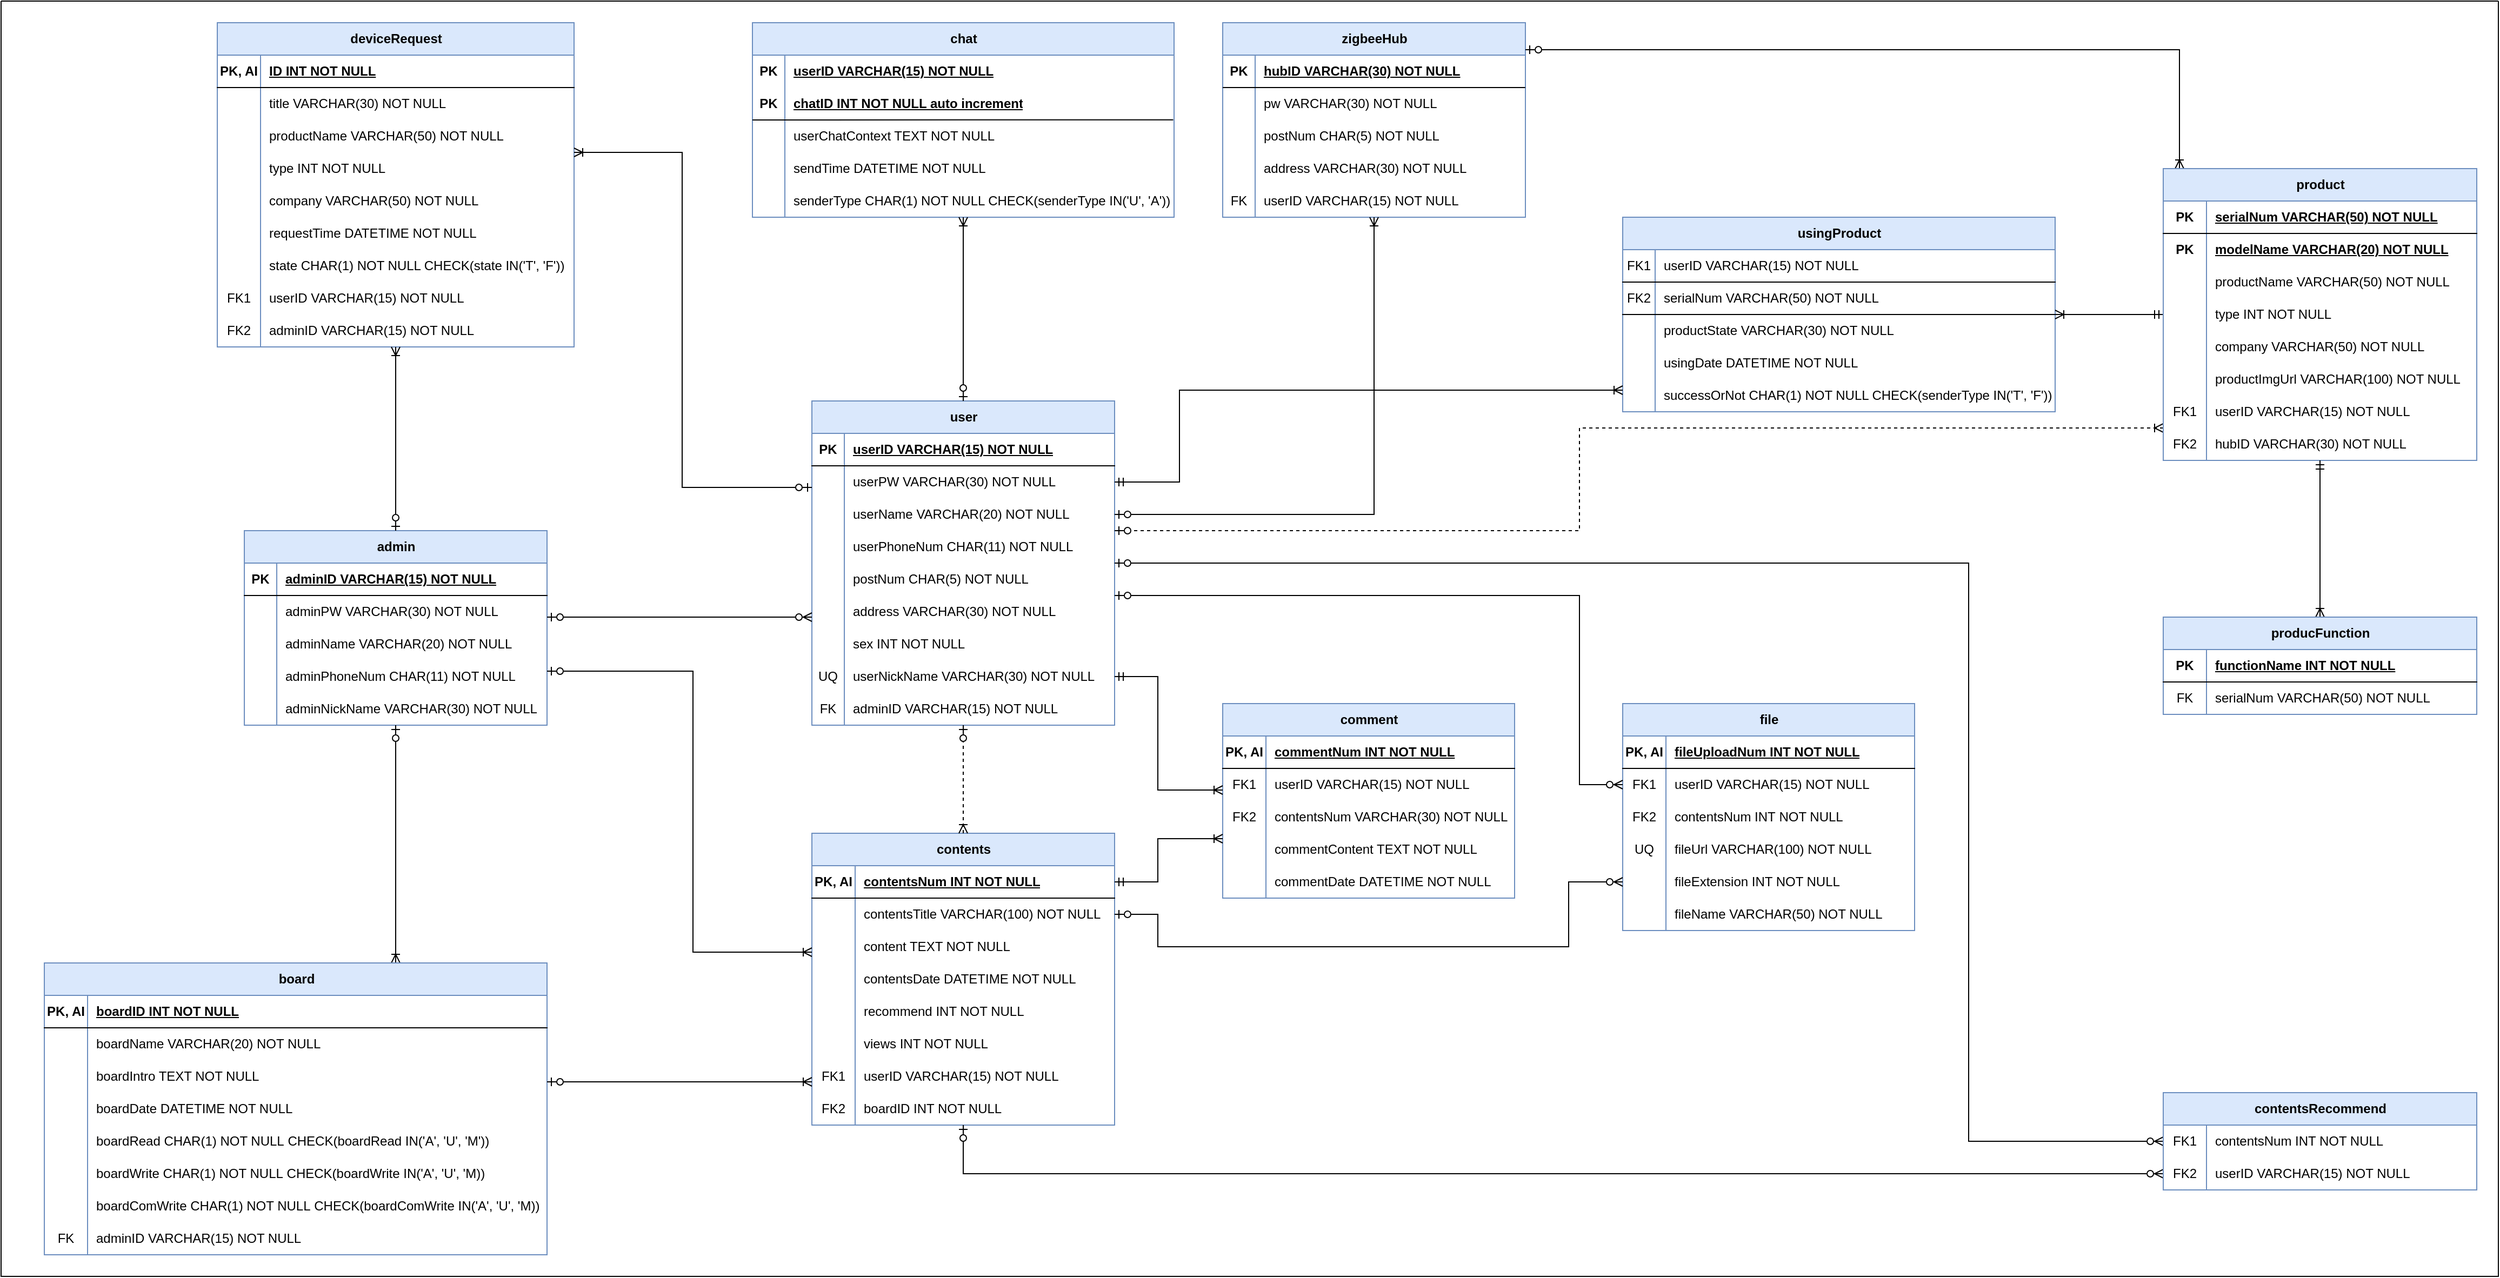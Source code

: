 <mxfile version="24.4.0" type="github">
  <diagram id="R2lEEEUBdFMjLlhIrx00" name="Page-1">
    <mxGraphModel dx="-1010" dy="2387" grid="1" gridSize="10" guides="1" tooltips="1" connect="1" arrows="1" fold="1" page="1" pageScale="1" pageWidth="850" pageHeight="1100" math="0" shadow="0" extFonts="Permanent Marker^https://fonts.googleapis.com/css?family=Permanent+Marker">
      <root>
        <mxCell id="0" />
        <mxCell id="1" parent="0" />
        <mxCell id="z8lAau6j62sinVEHsDjX-230" value="zigbeeHub" style="shape=table;startSize=30;container=1;collapsible=1;childLayout=tableLayout;fixedRows=1;rowLines=0;fontStyle=1;align=center;resizeLast=1;html=1;fillColor=#dae8fc;strokeColor=#6c8ebf;" parent="1" vertex="1">
          <mxGeometry x="4570" y="-420" width="280" height="180" as="geometry" />
        </mxCell>
        <mxCell id="z8lAau6j62sinVEHsDjX-231" value="" style="shape=tableRow;horizontal=0;startSize=0;swimlaneHead=0;swimlaneBody=0;fillColor=none;collapsible=0;dropTarget=0;points=[[0,0.5],[1,0.5]];portConstraint=eastwest;top=0;left=0;right=0;bottom=0;" parent="z8lAau6j62sinVEHsDjX-230" vertex="1">
          <mxGeometry y="30" width="280" height="30" as="geometry" />
        </mxCell>
        <mxCell id="z8lAau6j62sinVEHsDjX-232" value="&lt;span style=&quot;font-weight: 700;&quot;&gt;PK&lt;/span&gt;" style="shape=partialRectangle;connectable=0;fillColor=none;top=0;left=0;bottom=0;right=0;editable=1;overflow=hidden;whiteSpace=wrap;html=1;" parent="z8lAau6j62sinVEHsDjX-231" vertex="1">
          <mxGeometry width="30" height="30" as="geometry">
            <mxRectangle width="30" height="30" as="alternateBounds" />
          </mxGeometry>
        </mxCell>
        <mxCell id="z8lAau6j62sinVEHsDjX-233" value="&lt;span style=&quot;font-weight: 700; text-wrap: nowrap; text-decoration-line: underline;&quot;&gt;hubID VARCHAR(30) NOT NULL&lt;/span&gt;" style="shape=partialRectangle;connectable=0;fillColor=none;top=0;left=0;bottom=0;right=0;align=left;spacingLeft=6;overflow=hidden;whiteSpace=wrap;html=1;" parent="z8lAau6j62sinVEHsDjX-231" vertex="1">
          <mxGeometry x="30" width="250" height="30" as="geometry">
            <mxRectangle width="250" height="30" as="alternateBounds" />
          </mxGeometry>
        </mxCell>
        <mxCell id="z8lAau6j62sinVEHsDjX-234" value="" style="shape=tableRow;horizontal=0;startSize=0;swimlaneHead=0;swimlaneBody=0;fillColor=none;collapsible=0;dropTarget=0;points=[[0,0.5],[1,0.5]];portConstraint=eastwest;top=0;left=0;right=0;bottom=0;" parent="z8lAau6j62sinVEHsDjX-230" vertex="1">
          <mxGeometry y="60" width="280" height="30" as="geometry" />
        </mxCell>
        <mxCell id="z8lAau6j62sinVEHsDjX-235" value="" style="shape=partialRectangle;connectable=0;fillColor=none;top=0;left=0;bottom=0;right=0;editable=1;overflow=hidden;whiteSpace=wrap;html=1;" parent="z8lAau6j62sinVEHsDjX-234" vertex="1">
          <mxGeometry width="30" height="30" as="geometry">
            <mxRectangle width="30" height="30" as="alternateBounds" />
          </mxGeometry>
        </mxCell>
        <mxCell id="z8lAau6j62sinVEHsDjX-236" value="&lt;span style=&quot;text-wrap: nowrap;&quot;&gt;pw VARCHAR(30) NOT NULL&lt;/span&gt;" style="shape=partialRectangle;connectable=0;fillColor=none;top=0;left=0;bottom=0;right=0;align=left;spacingLeft=6;overflow=hidden;whiteSpace=wrap;html=1;" parent="z8lAau6j62sinVEHsDjX-234" vertex="1">
          <mxGeometry x="30" width="250" height="30" as="geometry">
            <mxRectangle width="250" height="30" as="alternateBounds" />
          </mxGeometry>
        </mxCell>
        <mxCell id="z8lAau6j62sinVEHsDjX-237" value="" style="shape=tableRow;horizontal=0;startSize=0;swimlaneHead=0;swimlaneBody=0;fillColor=none;collapsible=0;dropTarget=0;points=[[0,0.5],[1,0.5]];portConstraint=eastwest;top=0;left=0;right=0;bottom=0;" parent="z8lAau6j62sinVEHsDjX-230" vertex="1">
          <mxGeometry y="90" width="280" height="30" as="geometry" />
        </mxCell>
        <mxCell id="z8lAau6j62sinVEHsDjX-238" value="" style="shape=partialRectangle;connectable=0;fillColor=none;top=0;left=0;bottom=0;right=0;editable=1;overflow=hidden;whiteSpace=wrap;html=1;" parent="z8lAau6j62sinVEHsDjX-237" vertex="1">
          <mxGeometry width="30" height="30" as="geometry">
            <mxRectangle width="30" height="30" as="alternateBounds" />
          </mxGeometry>
        </mxCell>
        <mxCell id="z8lAau6j62sinVEHsDjX-239" value="&lt;span style=&quot;text-wrap: nowrap;&quot;&gt;postNum CHAR(5) NOT NULL&lt;/span&gt;" style="shape=partialRectangle;connectable=0;fillColor=none;top=0;left=0;bottom=0;right=0;align=left;spacingLeft=6;overflow=hidden;whiteSpace=wrap;html=1;" parent="z8lAau6j62sinVEHsDjX-237" vertex="1">
          <mxGeometry x="30" width="250" height="30" as="geometry">
            <mxRectangle width="250" height="30" as="alternateBounds" />
          </mxGeometry>
        </mxCell>
        <mxCell id="z8lAau6j62sinVEHsDjX-240" value="" style="shape=tableRow;horizontal=0;startSize=0;swimlaneHead=0;swimlaneBody=0;fillColor=none;collapsible=0;dropTarget=0;points=[[0,0.5],[1,0.5]];portConstraint=eastwest;top=0;left=0;right=0;bottom=0;" parent="z8lAau6j62sinVEHsDjX-230" vertex="1">
          <mxGeometry y="120" width="280" height="30" as="geometry" />
        </mxCell>
        <mxCell id="z8lAau6j62sinVEHsDjX-241" value="" style="shape=partialRectangle;connectable=0;fillColor=none;top=0;left=0;bottom=0;right=0;editable=1;overflow=hidden;whiteSpace=wrap;html=1;" parent="z8lAau6j62sinVEHsDjX-240" vertex="1">
          <mxGeometry width="30" height="30" as="geometry">
            <mxRectangle width="30" height="30" as="alternateBounds" />
          </mxGeometry>
        </mxCell>
        <mxCell id="z8lAau6j62sinVEHsDjX-242" value="&lt;span style=&quot;text-wrap: nowrap;&quot;&gt;address VARCHAR(30) NOT NULL&lt;/span&gt;" style="shape=partialRectangle;connectable=0;fillColor=none;top=0;left=0;bottom=0;right=0;align=left;spacingLeft=6;overflow=hidden;whiteSpace=wrap;html=1;" parent="z8lAau6j62sinVEHsDjX-240" vertex="1">
          <mxGeometry x="30" width="250" height="30" as="geometry">
            <mxRectangle width="250" height="30" as="alternateBounds" />
          </mxGeometry>
        </mxCell>
        <mxCell id="z8lAau6j62sinVEHsDjX-243" value="" style="shape=tableRow;horizontal=0;startSize=0;swimlaneHead=0;swimlaneBody=0;fillColor=none;collapsible=0;dropTarget=0;points=[[0,0.5],[1,0.5]];portConstraint=eastwest;top=0;left=0;right=0;bottom=0;" parent="z8lAau6j62sinVEHsDjX-230" vertex="1">
          <mxGeometry y="150" width="280" height="30" as="geometry" />
        </mxCell>
        <mxCell id="z8lAau6j62sinVEHsDjX-244" value="FK" style="shape=partialRectangle;connectable=0;fillColor=none;top=0;left=0;bottom=0;right=0;editable=1;overflow=hidden;whiteSpace=wrap;html=1;" parent="z8lAau6j62sinVEHsDjX-243" vertex="1">
          <mxGeometry width="30" height="30" as="geometry">
            <mxRectangle width="30" height="30" as="alternateBounds" />
          </mxGeometry>
        </mxCell>
        <mxCell id="z8lAau6j62sinVEHsDjX-245" value="&lt;span style=&quot;text-wrap: nowrap;&quot;&gt;userID VARCHAR(15) NOT NULL&lt;/span&gt;" style="shape=partialRectangle;connectable=0;fillColor=none;top=0;left=0;bottom=0;right=0;align=left;spacingLeft=6;overflow=hidden;whiteSpace=wrap;html=1;" parent="z8lAau6j62sinVEHsDjX-243" vertex="1">
          <mxGeometry x="30" width="250" height="30" as="geometry">
            <mxRectangle width="250" height="30" as="alternateBounds" />
          </mxGeometry>
        </mxCell>
        <mxCell id="z8lAau6j62sinVEHsDjX-246" value="" style="endArrow=none;html=1;rounded=0;exitX=0;exitY=0;exitDx=0;exitDy=0;exitPerimeter=0;entryX=0.996;entryY=0;entryDx=0;entryDy=0;entryPerimeter=0;" parent="z8lAau6j62sinVEHsDjX-230" source="z8lAau6j62sinVEHsDjX-234" edge="1">
          <mxGeometry width="50" height="50" relative="1" as="geometry">
            <mxPoint x="2.12" y="60" as="sourcePoint" />
            <mxPoint x="279.88" y="60" as="targetPoint" />
          </mxGeometry>
        </mxCell>
        <mxCell id="z8lAau6j62sinVEHsDjX-247" value="user" style="shape=table;startSize=30;container=1;collapsible=1;childLayout=tableLayout;fixedRows=1;rowLines=0;fontStyle=1;align=center;resizeLast=1;html=1;fillColor=#dae8fc;strokeColor=#6c8ebf;" parent="1" vertex="1">
          <mxGeometry x="4190" y="-70" width="280" height="300" as="geometry" />
        </mxCell>
        <mxCell id="z8lAau6j62sinVEHsDjX-248" value="" style="shape=tableRow;horizontal=0;startSize=0;swimlaneHead=0;swimlaneBody=0;fillColor=none;collapsible=0;dropTarget=0;points=[[0,0.5],[1,0.5]];portConstraint=eastwest;top=0;left=0;right=0;bottom=1;" parent="z8lAau6j62sinVEHsDjX-247" vertex="1">
          <mxGeometry y="30" width="280" height="30" as="geometry" />
        </mxCell>
        <mxCell id="z8lAau6j62sinVEHsDjX-249" value="PK" style="shape=partialRectangle;connectable=0;fillColor=none;top=0;left=0;bottom=0;right=0;fontStyle=1;overflow=hidden;whiteSpace=wrap;html=1;" parent="z8lAau6j62sinVEHsDjX-248" vertex="1">
          <mxGeometry width="30" height="30" as="geometry">
            <mxRectangle width="30" height="30" as="alternateBounds" />
          </mxGeometry>
        </mxCell>
        <mxCell id="z8lAau6j62sinVEHsDjX-250" value="&lt;span style=&quot;text-wrap: nowrap;&quot;&gt;userID VARCHAR(15) NOT NULL&lt;/span&gt;" style="shape=partialRectangle;connectable=0;fillColor=none;top=0;left=0;bottom=0;right=0;align=left;spacingLeft=6;fontStyle=5;overflow=hidden;whiteSpace=wrap;html=1;" parent="z8lAau6j62sinVEHsDjX-248" vertex="1">
          <mxGeometry x="30" width="250" height="30" as="geometry">
            <mxRectangle width="250" height="30" as="alternateBounds" />
          </mxGeometry>
        </mxCell>
        <mxCell id="z8lAau6j62sinVEHsDjX-251" value="" style="shape=tableRow;horizontal=0;startSize=0;swimlaneHead=0;swimlaneBody=0;fillColor=none;collapsible=0;dropTarget=0;points=[[0,0.5],[1,0.5]];portConstraint=eastwest;top=0;left=0;right=0;bottom=0;" parent="z8lAau6j62sinVEHsDjX-247" vertex="1">
          <mxGeometry y="60" width="280" height="30" as="geometry" />
        </mxCell>
        <mxCell id="z8lAau6j62sinVEHsDjX-252" value="" style="shape=partialRectangle;connectable=0;fillColor=none;top=0;left=0;bottom=0;right=0;editable=1;overflow=hidden;whiteSpace=wrap;html=1;" parent="z8lAau6j62sinVEHsDjX-251" vertex="1">
          <mxGeometry width="30" height="30" as="geometry">
            <mxRectangle width="30" height="30" as="alternateBounds" />
          </mxGeometry>
        </mxCell>
        <mxCell id="z8lAau6j62sinVEHsDjX-253" value="&lt;span style=&quot;text-wrap: nowrap;&quot;&gt;userPW VARCHAR(30) NOT NULL&lt;/span&gt;" style="shape=partialRectangle;connectable=0;fillColor=none;top=0;left=0;bottom=0;right=0;align=left;spacingLeft=6;overflow=hidden;whiteSpace=wrap;html=1;" parent="z8lAau6j62sinVEHsDjX-251" vertex="1">
          <mxGeometry x="30" width="250" height="30" as="geometry">
            <mxRectangle width="250" height="30" as="alternateBounds" />
          </mxGeometry>
        </mxCell>
        <mxCell id="z8lAau6j62sinVEHsDjX-254" value="" style="shape=tableRow;horizontal=0;startSize=0;swimlaneHead=0;swimlaneBody=0;fillColor=none;collapsible=0;dropTarget=0;points=[[0,0.5],[1,0.5]];portConstraint=eastwest;top=0;left=0;right=0;bottom=0;" parent="z8lAau6j62sinVEHsDjX-247" vertex="1">
          <mxGeometry y="90" width="280" height="30" as="geometry" />
        </mxCell>
        <mxCell id="z8lAau6j62sinVEHsDjX-255" value="" style="shape=partialRectangle;connectable=0;fillColor=none;top=0;left=0;bottom=0;right=0;editable=1;overflow=hidden;whiteSpace=wrap;html=1;" parent="z8lAau6j62sinVEHsDjX-254" vertex="1">
          <mxGeometry width="30" height="30" as="geometry">
            <mxRectangle width="30" height="30" as="alternateBounds" />
          </mxGeometry>
        </mxCell>
        <mxCell id="z8lAau6j62sinVEHsDjX-256" value="&lt;span style=&quot;text-wrap: nowrap;&quot;&gt;userName VARCHAR(20) NOT NULL&lt;/span&gt;" style="shape=partialRectangle;connectable=0;fillColor=none;top=0;left=0;bottom=0;right=0;align=left;spacingLeft=6;overflow=hidden;whiteSpace=wrap;html=1;" parent="z8lAau6j62sinVEHsDjX-254" vertex="1">
          <mxGeometry x="30" width="250" height="30" as="geometry">
            <mxRectangle width="250" height="30" as="alternateBounds" />
          </mxGeometry>
        </mxCell>
        <mxCell id="z8lAau6j62sinVEHsDjX-257" value="" style="shape=tableRow;horizontal=0;startSize=0;swimlaneHead=0;swimlaneBody=0;fillColor=none;collapsible=0;dropTarget=0;points=[[0,0.5],[1,0.5]];portConstraint=eastwest;top=0;left=0;right=0;bottom=0;" parent="z8lAau6j62sinVEHsDjX-247" vertex="1">
          <mxGeometry y="120" width="280" height="30" as="geometry" />
        </mxCell>
        <mxCell id="z8lAau6j62sinVEHsDjX-258" value="" style="shape=partialRectangle;connectable=0;fillColor=none;top=0;left=0;bottom=0;right=0;editable=1;overflow=hidden;whiteSpace=wrap;html=1;" parent="z8lAau6j62sinVEHsDjX-257" vertex="1">
          <mxGeometry width="30" height="30" as="geometry">
            <mxRectangle width="30" height="30" as="alternateBounds" />
          </mxGeometry>
        </mxCell>
        <mxCell id="z8lAau6j62sinVEHsDjX-259" value="&lt;span style=&quot;text-wrap: nowrap;&quot;&gt;userPhoneNum CHAR(11) NOT NULL&lt;/span&gt;" style="shape=partialRectangle;connectable=0;fillColor=none;top=0;left=0;bottom=0;right=0;align=left;spacingLeft=6;overflow=hidden;whiteSpace=wrap;html=1;" parent="z8lAau6j62sinVEHsDjX-257" vertex="1">
          <mxGeometry x="30" width="250" height="30" as="geometry">
            <mxRectangle width="250" height="30" as="alternateBounds" />
          </mxGeometry>
        </mxCell>
        <mxCell id="z8lAau6j62sinVEHsDjX-260" value="" style="shape=tableRow;horizontal=0;startSize=0;swimlaneHead=0;swimlaneBody=0;fillColor=none;collapsible=0;dropTarget=0;points=[[0,0.5],[1,0.5]];portConstraint=eastwest;top=0;left=0;right=0;bottom=0;" parent="z8lAau6j62sinVEHsDjX-247" vertex="1">
          <mxGeometry y="150" width="280" height="30" as="geometry" />
        </mxCell>
        <mxCell id="z8lAau6j62sinVEHsDjX-261" value="" style="shape=partialRectangle;connectable=0;fillColor=none;top=0;left=0;bottom=0;right=0;editable=1;overflow=hidden;whiteSpace=wrap;html=1;" parent="z8lAau6j62sinVEHsDjX-260" vertex="1">
          <mxGeometry width="30" height="30" as="geometry">
            <mxRectangle width="30" height="30" as="alternateBounds" />
          </mxGeometry>
        </mxCell>
        <mxCell id="z8lAau6j62sinVEHsDjX-262" value="&lt;span style=&quot;text-wrap: nowrap;&quot;&gt;postNum CHAR(5) NOT NULL&lt;/span&gt;" style="shape=partialRectangle;connectable=0;fillColor=none;top=0;left=0;bottom=0;right=0;align=left;spacingLeft=6;overflow=hidden;whiteSpace=wrap;html=1;" parent="z8lAau6j62sinVEHsDjX-260" vertex="1">
          <mxGeometry x="30" width="250" height="30" as="geometry">
            <mxRectangle width="250" height="30" as="alternateBounds" />
          </mxGeometry>
        </mxCell>
        <mxCell id="z8lAau6j62sinVEHsDjX-263" value="" style="shape=tableRow;horizontal=0;startSize=0;swimlaneHead=0;swimlaneBody=0;fillColor=none;collapsible=0;dropTarget=0;points=[[0,0.5],[1,0.5]];portConstraint=eastwest;top=0;left=0;right=0;bottom=0;" parent="z8lAau6j62sinVEHsDjX-247" vertex="1">
          <mxGeometry y="180" width="280" height="30" as="geometry" />
        </mxCell>
        <mxCell id="z8lAau6j62sinVEHsDjX-264" value="" style="shape=partialRectangle;connectable=0;fillColor=none;top=0;left=0;bottom=0;right=0;editable=1;overflow=hidden;whiteSpace=wrap;html=1;" parent="z8lAau6j62sinVEHsDjX-263" vertex="1">
          <mxGeometry width="30" height="30" as="geometry">
            <mxRectangle width="30" height="30" as="alternateBounds" />
          </mxGeometry>
        </mxCell>
        <mxCell id="z8lAau6j62sinVEHsDjX-265" value="&lt;span style=&quot;text-wrap: nowrap;&quot;&gt;address VARCHAR(30) NOT NULL&lt;/span&gt;" style="shape=partialRectangle;connectable=0;fillColor=none;top=0;left=0;bottom=0;right=0;align=left;spacingLeft=6;overflow=hidden;whiteSpace=wrap;html=1;" parent="z8lAau6j62sinVEHsDjX-263" vertex="1">
          <mxGeometry x="30" width="250" height="30" as="geometry">
            <mxRectangle width="250" height="30" as="alternateBounds" />
          </mxGeometry>
        </mxCell>
        <mxCell id="z8lAau6j62sinVEHsDjX-266" value="" style="shape=tableRow;horizontal=0;startSize=0;swimlaneHead=0;swimlaneBody=0;fillColor=none;collapsible=0;dropTarget=0;points=[[0,0.5],[1,0.5]];portConstraint=eastwest;top=0;left=0;right=0;bottom=0;" parent="z8lAau6j62sinVEHsDjX-247" vertex="1">
          <mxGeometry y="210" width="280" height="30" as="geometry" />
        </mxCell>
        <mxCell id="z8lAau6j62sinVEHsDjX-267" value="" style="shape=partialRectangle;connectable=0;fillColor=none;top=0;left=0;bottom=0;right=0;editable=1;overflow=hidden;whiteSpace=wrap;html=1;" parent="z8lAau6j62sinVEHsDjX-266" vertex="1">
          <mxGeometry width="30" height="30" as="geometry">
            <mxRectangle width="30" height="30" as="alternateBounds" />
          </mxGeometry>
        </mxCell>
        <mxCell id="z8lAau6j62sinVEHsDjX-268" value="&lt;span style=&quot;text-wrap: nowrap;&quot;&gt;sex INT NOT NULL&lt;/span&gt;" style="shape=partialRectangle;connectable=0;fillColor=none;top=0;left=0;bottom=0;right=0;align=left;spacingLeft=6;overflow=hidden;whiteSpace=wrap;html=1;" parent="z8lAau6j62sinVEHsDjX-266" vertex="1">
          <mxGeometry x="30" width="250" height="30" as="geometry">
            <mxRectangle width="250" height="30" as="alternateBounds" />
          </mxGeometry>
        </mxCell>
        <mxCell id="z8lAau6j62sinVEHsDjX-269" value="" style="shape=tableRow;horizontal=0;startSize=0;swimlaneHead=0;swimlaneBody=0;fillColor=none;collapsible=0;dropTarget=0;points=[[0,0.5],[1,0.5]];portConstraint=eastwest;top=0;left=0;right=0;bottom=0;" parent="z8lAau6j62sinVEHsDjX-247" vertex="1">
          <mxGeometry y="240" width="280" height="30" as="geometry" />
        </mxCell>
        <mxCell id="z8lAau6j62sinVEHsDjX-270" value="UQ" style="shape=partialRectangle;connectable=0;fillColor=none;top=0;left=0;bottom=0;right=0;editable=1;overflow=hidden;whiteSpace=wrap;html=1;" parent="z8lAau6j62sinVEHsDjX-269" vertex="1">
          <mxGeometry width="30" height="30" as="geometry">
            <mxRectangle width="30" height="30" as="alternateBounds" />
          </mxGeometry>
        </mxCell>
        <mxCell id="z8lAau6j62sinVEHsDjX-271" value="&lt;span style=&quot;text-wrap: nowrap;&quot;&gt;userNickName VARCHAR(30) NOT NULL&lt;/span&gt;" style="shape=partialRectangle;connectable=0;fillColor=none;top=0;left=0;bottom=0;right=0;align=left;spacingLeft=6;overflow=hidden;whiteSpace=wrap;html=1;" parent="z8lAau6j62sinVEHsDjX-269" vertex="1">
          <mxGeometry x="30" width="250" height="30" as="geometry">
            <mxRectangle width="250" height="30" as="alternateBounds" />
          </mxGeometry>
        </mxCell>
        <mxCell id="0W9JS6S6lw87ucR7_vz5-9" value="" style="shape=tableRow;horizontal=0;startSize=0;swimlaneHead=0;swimlaneBody=0;fillColor=none;collapsible=0;dropTarget=0;points=[[0,0.5],[1,0.5]];portConstraint=eastwest;top=0;left=0;right=0;bottom=0;" parent="z8lAau6j62sinVEHsDjX-247" vertex="1">
          <mxGeometry y="270" width="280" height="30" as="geometry" />
        </mxCell>
        <mxCell id="0W9JS6S6lw87ucR7_vz5-10" value="FK" style="shape=partialRectangle;connectable=0;fillColor=none;top=0;left=0;bottom=0;right=0;editable=1;overflow=hidden;whiteSpace=wrap;html=1;" parent="0W9JS6S6lw87ucR7_vz5-9" vertex="1">
          <mxGeometry width="30" height="30" as="geometry">
            <mxRectangle width="30" height="30" as="alternateBounds" />
          </mxGeometry>
        </mxCell>
        <mxCell id="0W9JS6S6lw87ucR7_vz5-11" value="&lt;span style=&quot;text-wrap: nowrap;&quot;&gt;adminID VARCHAR(15) NOT NULL&lt;/span&gt;" style="shape=partialRectangle;connectable=0;fillColor=none;top=0;left=0;bottom=0;right=0;align=left;spacingLeft=6;overflow=hidden;whiteSpace=wrap;html=1;" parent="0W9JS6S6lw87ucR7_vz5-9" vertex="1">
          <mxGeometry x="30" width="250" height="30" as="geometry">
            <mxRectangle width="250" height="30" as="alternateBounds" />
          </mxGeometry>
        </mxCell>
        <mxCell id="z8lAau6j62sinVEHsDjX-272" value="contents" style="shape=table;startSize=30;container=1;collapsible=1;childLayout=tableLayout;fixedRows=1;rowLines=0;fontStyle=1;align=center;resizeLast=1;html=1;fillColor=#dae8fc;strokeColor=#6c8ebf;" parent="1" vertex="1">
          <mxGeometry x="4190" y="330" width="280" height="270" as="geometry" />
        </mxCell>
        <mxCell id="z8lAau6j62sinVEHsDjX-273" value="" style="shape=tableRow;horizontal=0;startSize=0;swimlaneHead=0;swimlaneBody=0;fillColor=none;collapsible=0;dropTarget=0;points=[[0,0.5],[1,0.5]];portConstraint=eastwest;top=0;left=0;right=0;bottom=1;" parent="z8lAau6j62sinVEHsDjX-272" vertex="1">
          <mxGeometry y="30" width="280" height="30" as="geometry" />
        </mxCell>
        <mxCell id="z8lAau6j62sinVEHsDjX-274" value="PK, AI" style="shape=partialRectangle;connectable=0;fillColor=none;top=0;left=0;bottom=0;right=0;fontStyle=1;overflow=hidden;whiteSpace=wrap;html=1;" parent="z8lAau6j62sinVEHsDjX-273" vertex="1">
          <mxGeometry width="40" height="30" as="geometry">
            <mxRectangle width="40" height="30" as="alternateBounds" />
          </mxGeometry>
        </mxCell>
        <mxCell id="z8lAau6j62sinVEHsDjX-275" value="&lt;span style=&quot;text-wrap: nowrap;&quot;&gt;contentsNum INT NOT NULL&lt;/span&gt;" style="shape=partialRectangle;connectable=0;fillColor=none;top=0;left=0;bottom=0;right=0;align=left;spacingLeft=6;fontStyle=5;overflow=hidden;whiteSpace=wrap;html=1;" parent="z8lAau6j62sinVEHsDjX-273" vertex="1">
          <mxGeometry x="40" width="240" height="30" as="geometry">
            <mxRectangle width="240" height="30" as="alternateBounds" />
          </mxGeometry>
        </mxCell>
        <mxCell id="z8lAau6j62sinVEHsDjX-276" value="" style="shape=tableRow;horizontal=0;startSize=0;swimlaneHead=0;swimlaneBody=0;fillColor=none;collapsible=0;dropTarget=0;points=[[0,0.5],[1,0.5]];portConstraint=eastwest;top=0;left=0;right=0;bottom=0;" parent="z8lAau6j62sinVEHsDjX-272" vertex="1">
          <mxGeometry y="60" width="280" height="30" as="geometry" />
        </mxCell>
        <mxCell id="z8lAau6j62sinVEHsDjX-277" value="" style="shape=partialRectangle;connectable=0;fillColor=none;top=0;left=0;bottom=0;right=0;editable=1;overflow=hidden;whiteSpace=wrap;html=1;" parent="z8lAau6j62sinVEHsDjX-276" vertex="1">
          <mxGeometry width="40" height="30" as="geometry">
            <mxRectangle width="40" height="30" as="alternateBounds" />
          </mxGeometry>
        </mxCell>
        <mxCell id="z8lAau6j62sinVEHsDjX-278" value="&lt;span style=&quot;text-wrap: nowrap;&quot;&gt;contentsTitle VARCHAR(100) NOT NULL&lt;/span&gt;" style="shape=partialRectangle;connectable=0;fillColor=none;top=0;left=0;bottom=0;right=0;align=left;spacingLeft=6;overflow=hidden;whiteSpace=wrap;html=1;" parent="z8lAau6j62sinVEHsDjX-276" vertex="1">
          <mxGeometry x="40" width="240" height="30" as="geometry">
            <mxRectangle width="240" height="30" as="alternateBounds" />
          </mxGeometry>
        </mxCell>
        <mxCell id="z8lAau6j62sinVEHsDjX-279" value="" style="shape=tableRow;horizontal=0;startSize=0;swimlaneHead=0;swimlaneBody=0;fillColor=none;collapsible=0;dropTarget=0;points=[[0,0.5],[1,0.5]];portConstraint=eastwest;top=0;left=0;right=0;bottom=0;" parent="z8lAau6j62sinVEHsDjX-272" vertex="1">
          <mxGeometry y="90" width="280" height="30" as="geometry" />
        </mxCell>
        <mxCell id="z8lAau6j62sinVEHsDjX-280" value="" style="shape=partialRectangle;connectable=0;fillColor=none;top=0;left=0;bottom=0;right=0;editable=1;overflow=hidden;whiteSpace=wrap;html=1;" parent="z8lAau6j62sinVEHsDjX-279" vertex="1">
          <mxGeometry width="40" height="30" as="geometry">
            <mxRectangle width="40" height="30" as="alternateBounds" />
          </mxGeometry>
        </mxCell>
        <mxCell id="z8lAau6j62sinVEHsDjX-281" value="&lt;span style=&quot;text-wrap: nowrap;&quot;&gt;content TEXT NOT NULL&lt;/span&gt;" style="shape=partialRectangle;connectable=0;fillColor=none;top=0;left=0;bottom=0;right=0;align=left;spacingLeft=6;overflow=hidden;whiteSpace=wrap;html=1;" parent="z8lAau6j62sinVEHsDjX-279" vertex="1">
          <mxGeometry x="40" width="240" height="30" as="geometry">
            <mxRectangle width="240" height="30" as="alternateBounds" />
          </mxGeometry>
        </mxCell>
        <mxCell id="z8lAau6j62sinVEHsDjX-285" value="" style="shape=tableRow;horizontal=0;startSize=0;swimlaneHead=0;swimlaneBody=0;fillColor=none;collapsible=0;dropTarget=0;points=[[0,0.5],[1,0.5]];portConstraint=eastwest;top=0;left=0;right=0;bottom=0;" parent="z8lAau6j62sinVEHsDjX-272" vertex="1">
          <mxGeometry y="120" width="280" height="30" as="geometry" />
        </mxCell>
        <mxCell id="z8lAau6j62sinVEHsDjX-286" value="" style="shape=partialRectangle;connectable=0;fillColor=none;top=0;left=0;bottom=0;right=0;editable=1;overflow=hidden;whiteSpace=wrap;html=1;" parent="z8lAau6j62sinVEHsDjX-285" vertex="1">
          <mxGeometry width="40" height="30" as="geometry">
            <mxRectangle width="40" height="30" as="alternateBounds" />
          </mxGeometry>
        </mxCell>
        <mxCell id="z8lAau6j62sinVEHsDjX-287" value="&lt;span style=&quot;text-wrap: nowrap;&quot;&gt;contentsDate DATETIME NOT NULL&lt;/span&gt;" style="shape=partialRectangle;connectable=0;fillColor=none;top=0;left=0;bottom=0;right=0;align=left;spacingLeft=6;overflow=hidden;whiteSpace=wrap;html=1;" parent="z8lAau6j62sinVEHsDjX-285" vertex="1">
          <mxGeometry x="40" width="240" height="30" as="geometry">
            <mxRectangle width="240" height="30" as="alternateBounds" />
          </mxGeometry>
        </mxCell>
        <mxCell id="z8lAau6j62sinVEHsDjX-291" value="" style="shape=tableRow;horizontal=0;startSize=0;swimlaneHead=0;swimlaneBody=0;fillColor=none;collapsible=0;dropTarget=0;points=[[0,0.5],[1,0.5]];portConstraint=eastwest;top=0;left=0;right=0;bottom=0;" parent="z8lAau6j62sinVEHsDjX-272" vertex="1">
          <mxGeometry y="150" width="280" height="30" as="geometry" />
        </mxCell>
        <mxCell id="z8lAau6j62sinVEHsDjX-292" value="" style="shape=partialRectangle;connectable=0;fillColor=none;top=0;left=0;bottom=0;right=0;editable=1;overflow=hidden;whiteSpace=wrap;html=1;" parent="z8lAau6j62sinVEHsDjX-291" vertex="1">
          <mxGeometry width="40" height="30" as="geometry">
            <mxRectangle width="40" height="30" as="alternateBounds" />
          </mxGeometry>
        </mxCell>
        <mxCell id="z8lAau6j62sinVEHsDjX-293" value="&lt;span style=&quot;text-wrap: nowrap;&quot;&gt;recommend INT NOT NULL&lt;/span&gt;" style="shape=partialRectangle;connectable=0;fillColor=none;top=0;left=0;bottom=0;right=0;align=left;spacingLeft=6;overflow=hidden;whiteSpace=wrap;html=1;" parent="z8lAau6j62sinVEHsDjX-291" vertex="1">
          <mxGeometry x="40" width="240" height="30" as="geometry">
            <mxRectangle width="240" height="30" as="alternateBounds" />
          </mxGeometry>
        </mxCell>
        <mxCell id="z8lAau6j62sinVEHsDjX-294" value="" style="shape=tableRow;horizontal=0;startSize=0;swimlaneHead=0;swimlaneBody=0;fillColor=none;collapsible=0;dropTarget=0;points=[[0,0.5],[1,0.5]];portConstraint=eastwest;top=0;left=0;right=0;bottom=0;" parent="z8lAau6j62sinVEHsDjX-272" vertex="1">
          <mxGeometry y="180" width="280" height="30" as="geometry" />
        </mxCell>
        <mxCell id="z8lAau6j62sinVEHsDjX-295" value="" style="shape=partialRectangle;connectable=0;fillColor=none;top=0;left=0;bottom=0;right=0;editable=1;overflow=hidden;whiteSpace=wrap;html=1;" parent="z8lAau6j62sinVEHsDjX-294" vertex="1">
          <mxGeometry width="40" height="30" as="geometry">
            <mxRectangle width="40" height="30" as="alternateBounds" />
          </mxGeometry>
        </mxCell>
        <mxCell id="z8lAau6j62sinVEHsDjX-296" value="&lt;span style=&quot;text-wrap: nowrap;&quot;&gt;views INT NOT NULL&lt;/span&gt;" style="shape=partialRectangle;connectable=0;fillColor=none;top=0;left=0;bottom=0;right=0;align=left;spacingLeft=6;overflow=hidden;whiteSpace=wrap;html=1;" parent="z8lAau6j62sinVEHsDjX-294" vertex="1">
          <mxGeometry x="40" width="240" height="30" as="geometry">
            <mxRectangle width="240" height="30" as="alternateBounds" />
          </mxGeometry>
        </mxCell>
        <mxCell id="z8lAau6j62sinVEHsDjX-300" value="" style="shape=tableRow;horizontal=0;startSize=0;swimlaneHead=0;swimlaneBody=0;fillColor=none;collapsible=0;dropTarget=0;points=[[0,0.5],[1,0.5]];portConstraint=eastwest;top=0;left=0;right=0;bottom=0;" parent="z8lAau6j62sinVEHsDjX-272" vertex="1">
          <mxGeometry y="210" width="280" height="30" as="geometry" />
        </mxCell>
        <mxCell id="z8lAau6j62sinVEHsDjX-301" value="FK1" style="shape=partialRectangle;connectable=0;fillColor=none;top=0;left=0;bottom=0;right=0;editable=1;overflow=hidden;whiteSpace=wrap;html=1;" parent="z8lAau6j62sinVEHsDjX-300" vertex="1">
          <mxGeometry width="40" height="30" as="geometry">
            <mxRectangle width="40" height="30" as="alternateBounds" />
          </mxGeometry>
        </mxCell>
        <mxCell id="z8lAau6j62sinVEHsDjX-302" value="&lt;span style=&quot;text-wrap: nowrap;&quot;&gt;userID VARCHAR(15) NOT NULL&lt;/span&gt;" style="shape=partialRectangle;connectable=0;fillColor=none;top=0;left=0;bottom=0;right=0;align=left;spacingLeft=6;overflow=hidden;whiteSpace=wrap;html=1;" parent="z8lAau6j62sinVEHsDjX-300" vertex="1">
          <mxGeometry x="40" width="240" height="30" as="geometry">
            <mxRectangle width="240" height="30" as="alternateBounds" />
          </mxGeometry>
        </mxCell>
        <mxCell id="0W9JS6S6lw87ucR7_vz5-15" value="" style="shape=tableRow;horizontal=0;startSize=0;swimlaneHead=0;swimlaneBody=0;fillColor=none;collapsible=0;dropTarget=0;points=[[0,0.5],[1,0.5]];portConstraint=eastwest;top=0;left=0;right=0;bottom=0;" parent="z8lAau6j62sinVEHsDjX-272" vertex="1">
          <mxGeometry y="240" width="280" height="30" as="geometry" />
        </mxCell>
        <mxCell id="0W9JS6S6lw87ucR7_vz5-16" value="FK2" style="shape=partialRectangle;connectable=0;fillColor=none;top=0;left=0;bottom=0;right=0;editable=1;overflow=hidden;whiteSpace=wrap;html=1;" parent="0W9JS6S6lw87ucR7_vz5-15" vertex="1">
          <mxGeometry width="40" height="30" as="geometry">
            <mxRectangle width="40" height="30" as="alternateBounds" />
          </mxGeometry>
        </mxCell>
        <mxCell id="0W9JS6S6lw87ucR7_vz5-17" value="&lt;span style=&quot;text-wrap: nowrap;&quot;&gt;boardID INT NOT NULL&lt;/span&gt;" style="shape=partialRectangle;connectable=0;fillColor=none;top=0;left=0;bottom=0;right=0;align=left;spacingLeft=6;overflow=hidden;whiteSpace=wrap;html=1;" parent="0W9JS6S6lw87ucR7_vz5-15" vertex="1">
          <mxGeometry x="40" width="240" height="30" as="geometry">
            <mxRectangle width="240" height="30" as="alternateBounds" />
          </mxGeometry>
        </mxCell>
        <mxCell id="z8lAau6j62sinVEHsDjX-303" value="usingProduct" style="shape=table;startSize=30;container=1;collapsible=1;childLayout=tableLayout;fixedRows=1;rowLines=0;fontStyle=1;align=center;resizeLast=1;html=1;fillColor=#dae8fc;strokeColor=#6c8ebf;" parent="1" vertex="1">
          <mxGeometry x="4940" y="-240" width="400" height="180" as="geometry" />
        </mxCell>
        <mxCell id="z8lAau6j62sinVEHsDjX-304" value="" style="shape=tableRow;horizontal=0;startSize=0;swimlaneHead=0;swimlaneBody=0;fillColor=none;collapsible=0;dropTarget=0;points=[[0,0.5],[1,0.5]];portConstraint=eastwest;top=0;left=0;right=0;bottom=1;" parent="z8lAau6j62sinVEHsDjX-303" vertex="1">
          <mxGeometry y="30" width="400" height="30" as="geometry" />
        </mxCell>
        <mxCell id="z8lAau6j62sinVEHsDjX-305" value="FK1" style="shape=partialRectangle;connectable=0;fillColor=none;top=0;left=0;bottom=0;right=0;fontStyle=0;overflow=hidden;whiteSpace=wrap;html=1;" parent="z8lAau6j62sinVEHsDjX-304" vertex="1">
          <mxGeometry width="30" height="30" as="geometry">
            <mxRectangle width="30" height="30" as="alternateBounds" />
          </mxGeometry>
        </mxCell>
        <mxCell id="z8lAau6j62sinVEHsDjX-306" value="&lt;span style=&quot;text-wrap: nowrap;&quot;&gt;userID VARCHAR(15) NOT NULL&lt;/span&gt;" style="shape=partialRectangle;connectable=0;fillColor=none;top=0;left=0;bottom=0;right=0;align=left;spacingLeft=6;fontStyle=0;overflow=hidden;whiteSpace=wrap;html=1;" parent="z8lAau6j62sinVEHsDjX-304" vertex="1">
          <mxGeometry x="30" width="370" height="30" as="geometry">
            <mxRectangle width="370" height="30" as="alternateBounds" />
          </mxGeometry>
        </mxCell>
        <mxCell id="z8lAau6j62sinVEHsDjX-307" value="" style="shape=tableRow;horizontal=0;startSize=0;swimlaneHead=0;swimlaneBody=0;fillColor=none;collapsible=0;dropTarget=0;points=[[0,0.5],[1,0.5]];portConstraint=eastwest;top=0;left=0;right=0;bottom=1;" parent="z8lAau6j62sinVEHsDjX-303" vertex="1">
          <mxGeometry y="60" width="400" height="30" as="geometry" />
        </mxCell>
        <mxCell id="z8lAau6j62sinVEHsDjX-308" value="FK2" style="shape=partialRectangle;connectable=0;fillColor=none;top=0;left=0;bottom=0;right=0;fontStyle=0;overflow=hidden;whiteSpace=wrap;html=1;" parent="z8lAau6j62sinVEHsDjX-307" vertex="1">
          <mxGeometry width="30" height="30" as="geometry">
            <mxRectangle width="30" height="30" as="alternateBounds" />
          </mxGeometry>
        </mxCell>
        <mxCell id="z8lAau6j62sinVEHsDjX-309" value="&lt;span style=&quot;text-wrap: nowrap;&quot;&gt;serialNum VARCHAR(50) NOT NULL&lt;/span&gt;" style="shape=partialRectangle;connectable=0;fillColor=none;top=0;left=0;bottom=0;right=0;align=left;spacingLeft=6;fontStyle=0;overflow=hidden;whiteSpace=wrap;html=1;" parent="z8lAau6j62sinVEHsDjX-307" vertex="1">
          <mxGeometry x="30" width="370" height="30" as="geometry">
            <mxRectangle width="370" height="30" as="alternateBounds" />
          </mxGeometry>
        </mxCell>
        <mxCell id="z8lAau6j62sinVEHsDjX-310" value="" style="shape=tableRow;horizontal=0;startSize=0;swimlaneHead=0;swimlaneBody=0;fillColor=none;collapsible=0;dropTarget=0;points=[[0,0.5],[1,0.5]];portConstraint=eastwest;top=0;left=0;right=0;bottom=0;" parent="z8lAau6j62sinVEHsDjX-303" vertex="1">
          <mxGeometry y="90" width="400" height="30" as="geometry" />
        </mxCell>
        <mxCell id="z8lAau6j62sinVEHsDjX-311" value="" style="shape=partialRectangle;connectable=0;fillColor=none;top=0;left=0;bottom=0;right=0;editable=1;overflow=hidden;whiteSpace=wrap;html=1;" parent="z8lAau6j62sinVEHsDjX-310" vertex="1">
          <mxGeometry width="30" height="30" as="geometry">
            <mxRectangle width="30" height="30" as="alternateBounds" />
          </mxGeometry>
        </mxCell>
        <mxCell id="z8lAau6j62sinVEHsDjX-312" value="&lt;span style=&quot;text-wrap: nowrap;&quot;&gt;productState VARCHAR(30) NOT NULL&lt;/span&gt;" style="shape=partialRectangle;connectable=0;fillColor=none;top=0;left=0;bottom=0;right=0;align=left;spacingLeft=6;overflow=hidden;whiteSpace=wrap;html=1;" parent="z8lAau6j62sinVEHsDjX-310" vertex="1">
          <mxGeometry x="30" width="370" height="30" as="geometry">
            <mxRectangle width="370" height="30" as="alternateBounds" />
          </mxGeometry>
        </mxCell>
        <mxCell id="z8lAau6j62sinVEHsDjX-313" value="" style="shape=tableRow;horizontal=0;startSize=0;swimlaneHead=0;swimlaneBody=0;fillColor=none;collapsible=0;dropTarget=0;points=[[0,0.5],[1,0.5]];portConstraint=eastwest;top=0;left=0;right=0;bottom=0;" parent="z8lAau6j62sinVEHsDjX-303" vertex="1">
          <mxGeometry y="120" width="400" height="30" as="geometry" />
        </mxCell>
        <mxCell id="z8lAau6j62sinVEHsDjX-314" value="" style="shape=partialRectangle;connectable=0;fillColor=none;top=0;left=0;bottom=0;right=0;editable=1;overflow=hidden;whiteSpace=wrap;html=1;" parent="z8lAau6j62sinVEHsDjX-313" vertex="1">
          <mxGeometry width="30" height="30" as="geometry">
            <mxRectangle width="30" height="30" as="alternateBounds" />
          </mxGeometry>
        </mxCell>
        <mxCell id="z8lAau6j62sinVEHsDjX-315" value="&lt;span style=&quot;text-wrap: nowrap;&quot;&gt;usingDate&amp;nbsp;&lt;/span&gt;&lt;span style=&quot;text-wrap: nowrap;&quot;&gt;DATETIME&lt;/span&gt;&lt;span style=&quot;text-wrap: nowrap;&quot;&gt;&amp;nbsp;NOT NULL&lt;/span&gt;" style="shape=partialRectangle;connectable=0;fillColor=none;top=0;left=0;bottom=0;right=0;align=left;spacingLeft=6;overflow=hidden;whiteSpace=wrap;html=1;" parent="z8lAau6j62sinVEHsDjX-313" vertex="1">
          <mxGeometry x="30" width="370" height="30" as="geometry">
            <mxRectangle width="370" height="30" as="alternateBounds" />
          </mxGeometry>
        </mxCell>
        <mxCell id="z8lAau6j62sinVEHsDjX-316" value="" style="shape=tableRow;horizontal=0;startSize=0;swimlaneHead=0;swimlaneBody=0;fillColor=none;collapsible=0;dropTarget=0;points=[[0,0.5],[1,0.5]];portConstraint=eastwest;top=0;left=0;right=0;bottom=0;" parent="z8lAau6j62sinVEHsDjX-303" vertex="1">
          <mxGeometry y="150" width="400" height="30" as="geometry" />
        </mxCell>
        <mxCell id="z8lAau6j62sinVEHsDjX-317" value="" style="shape=partialRectangle;connectable=0;fillColor=none;top=0;left=0;bottom=0;right=0;editable=1;overflow=hidden;whiteSpace=wrap;html=1;" parent="z8lAau6j62sinVEHsDjX-316" vertex="1">
          <mxGeometry width="30" height="30" as="geometry">
            <mxRectangle width="30" height="30" as="alternateBounds" />
          </mxGeometry>
        </mxCell>
        <mxCell id="z8lAau6j62sinVEHsDjX-318" value="successOrNot&amp;nbsp;&lt;span style=&quot;text-wrap: nowrap;&quot;&gt;CHAR(1) NOT NULL CHECK(&lt;/span&gt;&lt;span style=&quot;text-wrap: nowrap;&quot;&gt;senderType&lt;/span&gt;&lt;span style=&quot;text-wrap: nowrap;&quot;&gt;&amp;nbsp;IN(&#39;T&#39;, &#39;F&#39;))&lt;/span&gt;" style="shape=partialRectangle;connectable=0;fillColor=none;top=0;left=0;bottom=0;right=0;align=left;spacingLeft=6;overflow=hidden;whiteSpace=wrap;html=1;" parent="z8lAau6j62sinVEHsDjX-316" vertex="1">
          <mxGeometry x="30" width="370" height="30" as="geometry">
            <mxRectangle width="370" height="30" as="alternateBounds" />
          </mxGeometry>
        </mxCell>
        <mxCell id="z8lAau6j62sinVEHsDjX-319" value="comment" style="shape=table;startSize=30;container=1;collapsible=1;childLayout=tableLayout;fixedRows=1;rowLines=0;fontStyle=1;align=center;resizeLast=1;html=1;fillColor=#dae8fc;strokeColor=#6c8ebf;" parent="1" vertex="1">
          <mxGeometry x="4570" y="210" width="270" height="180" as="geometry" />
        </mxCell>
        <mxCell id="z8lAau6j62sinVEHsDjX-320" value="" style="shape=tableRow;horizontal=0;startSize=0;swimlaneHead=0;swimlaneBody=0;fillColor=none;collapsible=0;dropTarget=0;points=[[0,0.5],[1,0.5]];portConstraint=eastwest;top=0;left=0;right=0;bottom=1;" parent="z8lAau6j62sinVEHsDjX-319" vertex="1">
          <mxGeometry y="30" width="270" height="30" as="geometry" />
        </mxCell>
        <mxCell id="z8lAau6j62sinVEHsDjX-321" value="PK, AI" style="shape=partialRectangle;connectable=0;fillColor=none;top=0;left=0;bottom=0;right=0;fontStyle=1;overflow=hidden;whiteSpace=wrap;html=1;" parent="z8lAau6j62sinVEHsDjX-320" vertex="1">
          <mxGeometry width="40" height="30" as="geometry">
            <mxRectangle width="40" height="30" as="alternateBounds" />
          </mxGeometry>
        </mxCell>
        <mxCell id="z8lAau6j62sinVEHsDjX-322" value="&lt;span style=&quot;text-wrap: nowrap;&quot;&gt;commentNum INT NOT NULL&lt;/span&gt;" style="shape=partialRectangle;connectable=0;fillColor=none;top=0;left=0;bottom=0;right=0;align=left;spacingLeft=6;fontStyle=5;overflow=hidden;whiteSpace=wrap;html=1;" parent="z8lAau6j62sinVEHsDjX-320" vertex="1">
          <mxGeometry x="40" width="230" height="30" as="geometry">
            <mxRectangle width="230" height="30" as="alternateBounds" />
          </mxGeometry>
        </mxCell>
        <mxCell id="z8lAau6j62sinVEHsDjX-323" value="" style="shape=tableRow;horizontal=0;startSize=0;swimlaneHead=0;swimlaneBody=0;fillColor=none;collapsible=0;dropTarget=0;points=[[0,0.5],[1,0.5]];portConstraint=eastwest;top=0;left=0;right=0;bottom=0;" parent="z8lAau6j62sinVEHsDjX-319" vertex="1">
          <mxGeometry y="60" width="270" height="30" as="geometry" />
        </mxCell>
        <mxCell id="z8lAau6j62sinVEHsDjX-324" value="FK1" style="shape=partialRectangle;connectable=0;fillColor=none;top=0;left=0;bottom=0;right=0;editable=1;overflow=hidden;whiteSpace=wrap;html=1;" parent="z8lAau6j62sinVEHsDjX-323" vertex="1">
          <mxGeometry width="40" height="30" as="geometry">
            <mxRectangle width="40" height="30" as="alternateBounds" />
          </mxGeometry>
        </mxCell>
        <mxCell id="z8lAau6j62sinVEHsDjX-325" value="&lt;span style=&quot;text-wrap: nowrap;&quot;&gt;userID VARCHAR(15) NOT NULL&lt;/span&gt;" style="shape=partialRectangle;connectable=0;fillColor=none;top=0;left=0;bottom=0;right=0;align=left;spacingLeft=6;overflow=hidden;whiteSpace=wrap;html=1;" parent="z8lAau6j62sinVEHsDjX-323" vertex="1">
          <mxGeometry x="40" width="230" height="30" as="geometry">
            <mxRectangle width="230" height="30" as="alternateBounds" />
          </mxGeometry>
        </mxCell>
        <mxCell id="z8lAau6j62sinVEHsDjX-326" value="" style="shape=tableRow;horizontal=0;startSize=0;swimlaneHead=0;swimlaneBody=0;fillColor=none;collapsible=0;dropTarget=0;points=[[0,0.5],[1,0.5]];portConstraint=eastwest;top=0;left=0;right=0;bottom=0;" parent="z8lAau6j62sinVEHsDjX-319" vertex="1">
          <mxGeometry y="90" width="270" height="30" as="geometry" />
        </mxCell>
        <mxCell id="z8lAau6j62sinVEHsDjX-327" value="FK2" style="shape=partialRectangle;connectable=0;fillColor=none;top=0;left=0;bottom=0;right=0;editable=1;overflow=hidden;whiteSpace=wrap;html=1;" parent="z8lAau6j62sinVEHsDjX-326" vertex="1">
          <mxGeometry width="40" height="30" as="geometry">
            <mxRectangle width="40" height="30" as="alternateBounds" />
          </mxGeometry>
        </mxCell>
        <mxCell id="z8lAau6j62sinVEHsDjX-328" value="&lt;span style=&quot;text-wrap: nowrap;&quot;&gt;contentsNum&amp;nbsp;&lt;/span&gt;&lt;span style=&quot;text-wrap: nowrap;&quot;&gt;VARCHAR(30)&lt;/span&gt;&lt;span style=&quot;text-wrap: nowrap;&quot;&gt;&amp;nbsp;NOT NULL&lt;/span&gt;" style="shape=partialRectangle;connectable=0;fillColor=none;top=0;left=0;bottom=0;right=0;align=left;spacingLeft=6;overflow=hidden;whiteSpace=wrap;html=1;" parent="z8lAau6j62sinVEHsDjX-326" vertex="1">
          <mxGeometry x="40" width="230" height="30" as="geometry">
            <mxRectangle width="230" height="30" as="alternateBounds" />
          </mxGeometry>
        </mxCell>
        <mxCell id="z8lAau6j62sinVEHsDjX-329" value="" style="shape=tableRow;horizontal=0;startSize=0;swimlaneHead=0;swimlaneBody=0;fillColor=none;collapsible=0;dropTarget=0;points=[[0,0.5],[1,0.5]];portConstraint=eastwest;top=0;left=0;right=0;bottom=0;" parent="z8lAau6j62sinVEHsDjX-319" vertex="1">
          <mxGeometry y="120" width="270" height="30" as="geometry" />
        </mxCell>
        <mxCell id="z8lAau6j62sinVEHsDjX-330" value="" style="shape=partialRectangle;connectable=0;fillColor=none;top=0;left=0;bottom=0;right=0;editable=1;overflow=hidden;whiteSpace=wrap;html=1;" parent="z8lAau6j62sinVEHsDjX-329" vertex="1">
          <mxGeometry width="40" height="30" as="geometry">
            <mxRectangle width="40" height="30" as="alternateBounds" />
          </mxGeometry>
        </mxCell>
        <mxCell id="z8lAau6j62sinVEHsDjX-331" value="&lt;span style=&quot;text-wrap: nowrap;&quot;&gt;commentContent TEXT NOT NULL&lt;/span&gt;" style="shape=partialRectangle;connectable=0;fillColor=none;top=0;left=0;bottom=0;right=0;align=left;spacingLeft=6;overflow=hidden;whiteSpace=wrap;html=1;" parent="z8lAau6j62sinVEHsDjX-329" vertex="1">
          <mxGeometry x="40" width="230" height="30" as="geometry">
            <mxRectangle width="230" height="30" as="alternateBounds" />
          </mxGeometry>
        </mxCell>
        <mxCell id="z8lAau6j62sinVEHsDjX-332" value="" style="shape=tableRow;horizontal=0;startSize=0;swimlaneHead=0;swimlaneBody=0;fillColor=none;collapsible=0;dropTarget=0;points=[[0,0.5],[1,0.5]];portConstraint=eastwest;top=0;left=0;right=0;bottom=0;" parent="z8lAau6j62sinVEHsDjX-319" vertex="1">
          <mxGeometry y="150" width="270" height="30" as="geometry" />
        </mxCell>
        <mxCell id="z8lAau6j62sinVEHsDjX-333" value="" style="shape=partialRectangle;connectable=0;fillColor=none;top=0;left=0;bottom=0;right=0;editable=1;overflow=hidden;whiteSpace=wrap;html=1;" parent="z8lAau6j62sinVEHsDjX-332" vertex="1">
          <mxGeometry width="40" height="30" as="geometry">
            <mxRectangle width="40" height="30" as="alternateBounds" />
          </mxGeometry>
        </mxCell>
        <mxCell id="z8lAau6j62sinVEHsDjX-334" value="&lt;span style=&quot;text-wrap: nowrap;&quot;&gt;commentDate DATETIME NOT NULL&lt;/span&gt;" style="shape=partialRectangle;connectable=0;fillColor=none;top=0;left=0;bottom=0;right=0;align=left;spacingLeft=6;overflow=hidden;whiteSpace=wrap;html=1;" parent="z8lAau6j62sinVEHsDjX-332" vertex="1">
          <mxGeometry x="40" width="230" height="30" as="geometry">
            <mxRectangle width="230" height="30" as="alternateBounds" />
          </mxGeometry>
        </mxCell>
        <mxCell id="z8lAau6j62sinVEHsDjX-335" value="file" style="shape=table;startSize=30;container=1;collapsible=1;childLayout=tableLayout;fixedRows=1;rowLines=0;fontStyle=1;align=center;resizeLast=1;html=1;fillColor=#dae8fc;strokeColor=#6c8ebf;" parent="1" vertex="1">
          <mxGeometry x="4940" y="210" width="270" height="210" as="geometry" />
        </mxCell>
        <mxCell id="z8lAau6j62sinVEHsDjX-336" value="" style="shape=tableRow;horizontal=0;startSize=0;swimlaneHead=0;swimlaneBody=0;fillColor=none;collapsible=0;dropTarget=0;points=[[0,0.5],[1,0.5]];portConstraint=eastwest;top=0;left=0;right=0;bottom=1;" parent="z8lAau6j62sinVEHsDjX-335" vertex="1">
          <mxGeometry y="30" width="270" height="30" as="geometry" />
        </mxCell>
        <mxCell id="z8lAau6j62sinVEHsDjX-337" value="PK, AI" style="shape=partialRectangle;connectable=0;fillColor=none;top=0;left=0;bottom=0;right=0;fontStyle=1;overflow=hidden;whiteSpace=wrap;html=1;" parent="z8lAau6j62sinVEHsDjX-336" vertex="1">
          <mxGeometry width="40" height="30" as="geometry">
            <mxRectangle width="40" height="30" as="alternateBounds" />
          </mxGeometry>
        </mxCell>
        <mxCell id="z8lAau6j62sinVEHsDjX-338" value="&lt;span style=&quot;text-wrap: nowrap;&quot;&gt;fileUploadNum INT NOT NULL&lt;/span&gt;" style="shape=partialRectangle;connectable=0;fillColor=none;top=0;left=0;bottom=0;right=0;align=left;spacingLeft=6;fontStyle=5;overflow=hidden;whiteSpace=wrap;html=1;" parent="z8lAau6j62sinVEHsDjX-336" vertex="1">
          <mxGeometry x="40" width="230" height="30" as="geometry">
            <mxRectangle width="230" height="30" as="alternateBounds" />
          </mxGeometry>
        </mxCell>
        <mxCell id="z8lAau6j62sinVEHsDjX-339" value="" style="shape=tableRow;horizontal=0;startSize=0;swimlaneHead=0;swimlaneBody=0;fillColor=none;collapsible=0;dropTarget=0;points=[[0,0.5],[1,0.5]];portConstraint=eastwest;top=0;left=0;right=0;bottom=0;" parent="z8lAau6j62sinVEHsDjX-335" vertex="1">
          <mxGeometry y="60" width="270" height="30" as="geometry" />
        </mxCell>
        <mxCell id="z8lAau6j62sinVEHsDjX-340" value="FK1" style="shape=partialRectangle;connectable=0;fillColor=none;top=0;left=0;bottom=0;right=0;editable=1;overflow=hidden;whiteSpace=wrap;html=1;" parent="z8lAau6j62sinVEHsDjX-339" vertex="1">
          <mxGeometry width="40" height="30" as="geometry">
            <mxRectangle width="40" height="30" as="alternateBounds" />
          </mxGeometry>
        </mxCell>
        <mxCell id="z8lAau6j62sinVEHsDjX-341" value="&lt;span style=&quot;text-wrap: nowrap;&quot;&gt;userID VARCHAR(15) NOT NULL&lt;/span&gt;" style="shape=partialRectangle;connectable=0;fillColor=none;top=0;left=0;bottom=0;right=0;align=left;spacingLeft=6;overflow=hidden;whiteSpace=wrap;html=1;" parent="z8lAau6j62sinVEHsDjX-339" vertex="1">
          <mxGeometry x="40" width="230" height="30" as="geometry">
            <mxRectangle width="230" height="30" as="alternateBounds" />
          </mxGeometry>
        </mxCell>
        <mxCell id="z8lAau6j62sinVEHsDjX-342" value="" style="shape=tableRow;horizontal=0;startSize=0;swimlaneHead=0;swimlaneBody=0;fillColor=none;collapsible=0;dropTarget=0;points=[[0,0.5],[1,0.5]];portConstraint=eastwest;top=0;left=0;right=0;bottom=0;" parent="z8lAau6j62sinVEHsDjX-335" vertex="1">
          <mxGeometry y="90" width="270" height="30" as="geometry" />
        </mxCell>
        <mxCell id="z8lAau6j62sinVEHsDjX-343" value="FK2" style="shape=partialRectangle;connectable=0;fillColor=none;top=0;left=0;bottom=0;right=0;editable=1;overflow=hidden;whiteSpace=wrap;html=1;" parent="z8lAau6j62sinVEHsDjX-342" vertex="1">
          <mxGeometry width="40" height="30" as="geometry">
            <mxRectangle width="40" height="30" as="alternateBounds" />
          </mxGeometry>
        </mxCell>
        <mxCell id="z8lAau6j62sinVEHsDjX-344" value="&lt;span style=&quot;text-wrap: nowrap;&quot;&gt;contentsNum&amp;nbsp;&lt;/span&gt;&lt;span style=&quot;text-wrap: nowrap;&quot;&gt;INT&lt;/span&gt;&lt;span style=&quot;text-wrap: nowrap;&quot;&gt;&amp;nbsp;NOT NULL&lt;/span&gt;" style="shape=partialRectangle;connectable=0;fillColor=none;top=0;left=0;bottom=0;right=0;align=left;spacingLeft=6;overflow=hidden;whiteSpace=wrap;html=1;" parent="z8lAau6j62sinVEHsDjX-342" vertex="1">
          <mxGeometry x="40" width="230" height="30" as="geometry">
            <mxRectangle width="230" height="30" as="alternateBounds" />
          </mxGeometry>
        </mxCell>
        <mxCell id="z8lAau6j62sinVEHsDjX-345" value="" style="shape=tableRow;horizontal=0;startSize=0;swimlaneHead=0;swimlaneBody=0;fillColor=none;collapsible=0;dropTarget=0;points=[[0,0.5],[1,0.5]];portConstraint=eastwest;top=0;left=0;right=0;bottom=0;" parent="z8lAau6j62sinVEHsDjX-335" vertex="1">
          <mxGeometry y="120" width="270" height="30" as="geometry" />
        </mxCell>
        <mxCell id="z8lAau6j62sinVEHsDjX-346" value="UQ" style="shape=partialRectangle;connectable=0;fillColor=none;top=0;left=0;bottom=0;right=0;editable=1;overflow=hidden;whiteSpace=wrap;html=1;" parent="z8lAau6j62sinVEHsDjX-345" vertex="1">
          <mxGeometry width="40" height="30" as="geometry">
            <mxRectangle width="40" height="30" as="alternateBounds" />
          </mxGeometry>
        </mxCell>
        <mxCell id="z8lAau6j62sinVEHsDjX-347" value="&lt;span style=&quot;text-wrap: nowrap;&quot;&gt;fileUrl VARCHAR(100) NOT NULL&lt;/span&gt;" style="shape=partialRectangle;connectable=0;fillColor=none;top=0;left=0;bottom=0;right=0;align=left;spacingLeft=6;overflow=hidden;whiteSpace=wrap;html=1;" parent="z8lAau6j62sinVEHsDjX-345" vertex="1">
          <mxGeometry x="40" width="230" height="30" as="geometry">
            <mxRectangle width="230" height="30" as="alternateBounds" />
          </mxGeometry>
        </mxCell>
        <mxCell id="z8lAau6j62sinVEHsDjX-348" value="" style="shape=tableRow;horizontal=0;startSize=0;swimlaneHead=0;swimlaneBody=0;fillColor=none;collapsible=0;dropTarget=0;points=[[0,0.5],[1,0.5]];portConstraint=eastwest;top=0;left=0;right=0;bottom=0;" parent="z8lAau6j62sinVEHsDjX-335" vertex="1">
          <mxGeometry y="150" width="270" height="30" as="geometry" />
        </mxCell>
        <mxCell id="z8lAau6j62sinVEHsDjX-349" value="" style="shape=partialRectangle;connectable=0;fillColor=none;top=0;left=0;bottom=0;right=0;editable=1;overflow=hidden;whiteSpace=wrap;html=1;" parent="z8lAau6j62sinVEHsDjX-348" vertex="1">
          <mxGeometry width="40" height="30" as="geometry">
            <mxRectangle width="40" height="30" as="alternateBounds" />
          </mxGeometry>
        </mxCell>
        <mxCell id="z8lAau6j62sinVEHsDjX-350" value="&lt;span style=&quot;text-wrap: nowrap;&quot;&gt;fileExtension INT NOT NULL&lt;/span&gt;" style="shape=partialRectangle;connectable=0;fillColor=none;top=0;left=0;bottom=0;right=0;align=left;spacingLeft=6;overflow=hidden;whiteSpace=wrap;html=1;" parent="z8lAau6j62sinVEHsDjX-348" vertex="1">
          <mxGeometry x="40" width="230" height="30" as="geometry">
            <mxRectangle width="230" height="30" as="alternateBounds" />
          </mxGeometry>
        </mxCell>
        <mxCell id="z8lAau6j62sinVEHsDjX-351" value="" style="shape=tableRow;horizontal=0;startSize=0;swimlaneHead=0;swimlaneBody=0;fillColor=none;collapsible=0;dropTarget=0;points=[[0,0.5],[1,0.5]];portConstraint=eastwest;top=0;left=0;right=0;bottom=0;" parent="z8lAau6j62sinVEHsDjX-335" vertex="1">
          <mxGeometry y="180" width="270" height="30" as="geometry" />
        </mxCell>
        <mxCell id="z8lAau6j62sinVEHsDjX-352" value="" style="shape=partialRectangle;connectable=0;fillColor=none;top=0;left=0;bottom=0;right=0;editable=1;overflow=hidden;whiteSpace=wrap;html=1;" parent="z8lAau6j62sinVEHsDjX-351" vertex="1">
          <mxGeometry width="40" height="30" as="geometry">
            <mxRectangle width="40" height="30" as="alternateBounds" />
          </mxGeometry>
        </mxCell>
        <mxCell id="z8lAau6j62sinVEHsDjX-353" value="&lt;span style=&quot;text-wrap: nowrap;&quot;&gt;fileName VARCHAR(50) NOT NULL&lt;/span&gt;" style="shape=partialRectangle;connectable=0;fillColor=none;top=0;left=0;bottom=0;right=0;align=left;spacingLeft=6;overflow=hidden;whiteSpace=wrap;html=1;" parent="z8lAau6j62sinVEHsDjX-351" vertex="1">
          <mxGeometry x="40" width="230" height="30" as="geometry">
            <mxRectangle width="230" height="30" as="alternateBounds" />
          </mxGeometry>
        </mxCell>
        <mxCell id="z8lAau6j62sinVEHsDjX-376" value="" style="endArrow=ERzeroToOne;html=1;rounded=0;startArrow=ERoneToMany;startFill=0;endFill=0;entryX=1;entryY=0.5;entryDx=0;entryDy=0;" parent="1" source="z8lAau6j62sinVEHsDjX-230" target="z8lAau6j62sinVEHsDjX-254" edge="1">
          <mxGeometry relative="1" as="geometry">
            <mxPoint x="4310" y="-60" as="sourcePoint" />
            <mxPoint x="4470" y="-60" as="targetPoint" />
            <Array as="points">
              <mxPoint x="4710" y="35" />
            </Array>
          </mxGeometry>
        </mxCell>
        <mxCell id="z8lAau6j62sinVEHsDjX-377" value="" style="endArrow=ERzeroToOne;html=1;rounded=0;startArrow=ERoneToMany;startFill=0;endFill=0;dashed=1;" parent="1" source="z8lAau6j62sinVEHsDjX-272" target="z8lAau6j62sinVEHsDjX-247" edge="1">
          <mxGeometry relative="1" as="geometry">
            <mxPoint x="4329.66" y="260" as="sourcePoint" />
            <mxPoint x="4329.66" y="340" as="targetPoint" />
          </mxGeometry>
        </mxCell>
        <mxCell id="z8lAau6j62sinVEHsDjX-378" value="" style="edgeStyle=orthogonalEdgeStyle;fontSize=12;html=1;endArrow=ERoneToMany;startArrow=ERmandOne;rounded=0;" parent="1" source="z8lAau6j62sinVEHsDjX-251" target="z8lAau6j62sinVEHsDjX-303" edge="1">
          <mxGeometry width="100" height="100" relative="1" as="geometry">
            <mxPoint x="4580" y="60" as="sourcePoint" />
            <mxPoint x="4680" y="-40" as="targetPoint" />
            <Array as="points">
              <mxPoint x="4530" y="5" />
              <mxPoint x="4530" y="-80" />
              <mxPoint x="5075" y="-80" />
            </Array>
          </mxGeometry>
        </mxCell>
        <mxCell id="z8lAau6j62sinVEHsDjX-379" value="" style="edgeStyle=orthogonalEdgeStyle;fontSize=12;html=1;endArrow=ERoneToMany;startArrow=ERmandOne;rounded=0;" parent="1" source="z8lAau6j62sinVEHsDjX-269" target="z8lAau6j62sinVEHsDjX-319" edge="1">
          <mxGeometry width="100" height="100" relative="1" as="geometry">
            <mxPoint x="4710" y="400" as="sourcePoint" />
            <mxPoint x="4810" y="300" as="targetPoint" />
            <Array as="points">
              <mxPoint x="4510" y="185" />
              <mxPoint x="4510" y="290" />
            </Array>
          </mxGeometry>
        </mxCell>
        <mxCell id="z8lAau6j62sinVEHsDjX-380" value="" style="edgeStyle=orthogonalEdgeStyle;fontSize=12;html=1;endArrow=ERoneToMany;startArrow=ERmandOne;rounded=0;exitX=1;exitY=0.5;exitDx=0;exitDy=0;" parent="1" source="z8lAau6j62sinVEHsDjX-273" target="z8lAau6j62sinVEHsDjX-329" edge="1">
          <mxGeometry width="100" height="100" relative="1" as="geometry">
            <mxPoint x="4480" y="90" as="sourcePoint" />
            <mxPoint x="4590" y="300" as="targetPoint" />
            <Array as="points">
              <mxPoint x="4510" y="375" />
              <mxPoint x="4510" y="335" />
            </Array>
          </mxGeometry>
        </mxCell>
        <mxCell id="z8lAau6j62sinVEHsDjX-381" value="" style="edgeStyle=orthogonalEdgeStyle;fontSize=12;html=1;endArrow=ERzeroToMany;startArrow=ERzeroToOne;rounded=0;" parent="1" target="z8lAau6j62sinVEHsDjX-339" edge="1">
          <mxGeometry width="100" height="100" relative="1" as="geometry">
            <mxPoint x="4470" y="110" as="sourcePoint" />
            <mxPoint x="4710" y="120" as="targetPoint" />
            <Array as="points">
              <mxPoint x="4900" y="110" />
              <mxPoint x="4900" y="285" />
            </Array>
          </mxGeometry>
        </mxCell>
        <mxCell id="z8lAau6j62sinVEHsDjX-382" value="" style="edgeStyle=orthogonalEdgeStyle;fontSize=12;html=1;endArrow=ERzeroToMany;startArrow=ERzeroToOne;rounded=0;exitX=1;exitY=0.5;exitDx=0;exitDy=0;" parent="1" source="z8lAau6j62sinVEHsDjX-276" target="z8lAau6j62sinVEHsDjX-348" edge="1">
          <mxGeometry width="100" height="100" relative="1" as="geometry">
            <mxPoint x="4490" y="435" as="sourcePoint" />
            <mxPoint x="4950" y="105" as="targetPoint" />
            <Array as="points">
              <mxPoint x="4510" y="405" />
              <mxPoint x="4510" y="435" />
              <mxPoint x="4890" y="435" />
              <mxPoint x="4890" y="375" />
            </Array>
          </mxGeometry>
        </mxCell>
        <mxCell id="z8lAau6j62sinVEHsDjX-383" value="" style="edgeStyle=orthogonalEdgeStyle;fontSize=12;html=1;endArrow=ERzeroToMany;startArrow=ERzeroToOne;rounded=0;" parent="1" source="z8lAau6j62sinVEHsDjX-272" target="z8lAau6j62sinVEHsDjX-392" edge="1">
          <mxGeometry width="100" height="100" relative="1" as="geometry">
            <mxPoint x="4480" y="595" as="sourcePoint" />
            <mxPoint x="4950" y="340" as="targetPoint" />
            <Array as="points">
              <mxPoint x="4710" y="645" />
              <mxPoint x="4710" y="645" />
            </Array>
          </mxGeometry>
        </mxCell>
        <mxCell id="z8lAau6j62sinVEHsDjX-384" value="" style="edgeStyle=orthogonalEdgeStyle;fontSize=12;html=1;endArrow=ERzeroToMany;startArrow=ERzeroToOne;rounded=0;" parent="1" target="z8lAau6j62sinVEHsDjX-389" edge="1">
          <mxGeometry width="100" height="100" relative="1" as="geometry">
            <mxPoint x="4470" y="80" as="sourcePoint" />
            <mxPoint x="5310" y="305" as="targetPoint" />
            <Array as="points">
              <mxPoint x="5260" y="80" />
              <mxPoint x="5260" y="615" />
            </Array>
          </mxGeometry>
        </mxCell>
        <mxCell id="z8lAau6j62sinVEHsDjX-386" value="" style="endArrow=ERmandOne;html=1;rounded=0;startArrow=ERoneToMany;startFill=0;endFill=0;" parent="1" source="z8lAau6j62sinVEHsDjX-303" target="J2QwOqsRdCuSWf2DpUeQ-1" edge="1">
          <mxGeometry relative="1" as="geometry">
            <mxPoint x="5270" y="-210" as="sourcePoint" />
            <mxPoint x="5310" y="-195" as="targetPoint" />
          </mxGeometry>
        </mxCell>
        <mxCell id="z8lAau6j62sinVEHsDjX-387" value="" style="endArrow=ERzeroToOne;html=1;rounded=0;startArrow=ERoneToMany;startFill=0;endFill=0;edgeStyle=orthogonalEdgeStyle;dashed=1;" parent="1" source="J2QwOqsRdCuSWf2DpUeQ-1" target="z8lAau6j62sinVEHsDjX-254" edge="1">
          <mxGeometry relative="1" as="geometry">
            <mxPoint x="5310" y="-44.971" as="sourcePoint" />
            <mxPoint x="4360" y="-40" as="targetPoint" />
            <Array as="points">
              <mxPoint x="4900" y="-45" />
              <mxPoint x="4900" y="50" />
            </Array>
          </mxGeometry>
        </mxCell>
        <mxCell id="z8lAau6j62sinVEHsDjX-388" value="contentsRecommend" style="shape=table;startSize=30;container=1;collapsible=1;childLayout=tableLayout;fixedRows=1;rowLines=0;fontStyle=1;align=center;resizeLast=1;html=1;fillColor=#dae8fc;strokeColor=#6c8ebf;" parent="1" vertex="1">
          <mxGeometry x="5440" y="570" width="290" height="90" as="geometry" />
        </mxCell>
        <mxCell id="z8lAau6j62sinVEHsDjX-389" value="" style="shape=tableRow;horizontal=0;startSize=0;swimlaneHead=0;swimlaneBody=0;fillColor=none;collapsible=0;dropTarget=0;points=[[0,0.5],[1,0.5]];portConstraint=eastwest;top=0;left=0;right=0;bottom=0;" parent="z8lAau6j62sinVEHsDjX-388" vertex="1">
          <mxGeometry y="30" width="290" height="30" as="geometry" />
        </mxCell>
        <mxCell id="z8lAau6j62sinVEHsDjX-390" value="FK1" style="shape=partialRectangle;connectable=0;fillColor=none;top=0;left=0;bottom=0;right=0;editable=1;overflow=hidden;whiteSpace=wrap;html=1;" parent="z8lAau6j62sinVEHsDjX-389" vertex="1">
          <mxGeometry width="40" height="30" as="geometry">
            <mxRectangle width="40" height="30" as="alternateBounds" />
          </mxGeometry>
        </mxCell>
        <mxCell id="z8lAau6j62sinVEHsDjX-391" value="&lt;span style=&quot;text-wrap: nowrap;&quot;&gt;contentsNum INT NOT NULL&lt;/span&gt;" style="shape=partialRectangle;connectable=0;fillColor=none;top=0;left=0;bottom=0;right=0;align=left;spacingLeft=6;overflow=hidden;whiteSpace=wrap;html=1;" parent="z8lAau6j62sinVEHsDjX-389" vertex="1">
          <mxGeometry x="40" width="250" height="30" as="geometry">
            <mxRectangle width="250" height="30" as="alternateBounds" />
          </mxGeometry>
        </mxCell>
        <mxCell id="z8lAau6j62sinVEHsDjX-392" value="" style="shape=tableRow;horizontal=0;startSize=0;swimlaneHead=0;swimlaneBody=0;fillColor=none;collapsible=0;dropTarget=0;points=[[0,0.5],[1,0.5]];portConstraint=eastwest;top=0;left=0;right=0;bottom=0;" parent="z8lAau6j62sinVEHsDjX-388" vertex="1">
          <mxGeometry y="60" width="290" height="30" as="geometry" />
        </mxCell>
        <mxCell id="z8lAau6j62sinVEHsDjX-393" value="FK2" style="shape=partialRectangle;connectable=0;fillColor=none;top=0;left=0;bottom=0;right=0;editable=1;overflow=hidden;whiteSpace=wrap;html=1;" parent="z8lAau6j62sinVEHsDjX-392" vertex="1">
          <mxGeometry width="40" height="30" as="geometry">
            <mxRectangle width="40" height="30" as="alternateBounds" />
          </mxGeometry>
        </mxCell>
        <mxCell id="z8lAau6j62sinVEHsDjX-394" value="&lt;span style=&quot;text-wrap: nowrap;&quot;&gt;userID VARCHAR(15) NOT NULL&lt;/span&gt;" style="shape=partialRectangle;connectable=0;fillColor=none;top=0;left=0;bottom=0;right=0;align=left;spacingLeft=6;overflow=hidden;whiteSpace=wrap;html=1;" parent="z8lAau6j62sinVEHsDjX-392" vertex="1">
          <mxGeometry x="40" width="250" height="30" as="geometry">
            <mxRectangle width="250" height="30" as="alternateBounds" />
          </mxGeometry>
        </mxCell>
        <mxCell id="z8lAau6j62sinVEHsDjX-402" value="admin" style="shape=table;startSize=30;container=1;collapsible=1;childLayout=tableLayout;fixedRows=1;rowLines=0;fontStyle=1;align=center;resizeLast=1;html=1;fillColor=#dae8fc;strokeColor=#6c8ebf;" parent="1" vertex="1">
          <mxGeometry x="3665" y="50" width="280" height="180" as="geometry" />
        </mxCell>
        <mxCell id="z8lAau6j62sinVEHsDjX-403" value="" style="shape=tableRow;horizontal=0;startSize=0;swimlaneHead=0;swimlaneBody=0;fillColor=none;collapsible=0;dropTarget=0;points=[[0,0.5],[1,0.5]];portConstraint=eastwest;top=0;left=0;right=0;bottom=1;" parent="z8lAau6j62sinVEHsDjX-402" vertex="1">
          <mxGeometry y="30" width="280" height="30" as="geometry" />
        </mxCell>
        <mxCell id="z8lAau6j62sinVEHsDjX-404" value="PK" style="shape=partialRectangle;connectable=0;fillColor=none;top=0;left=0;bottom=0;right=0;fontStyle=1;overflow=hidden;whiteSpace=wrap;html=1;" parent="z8lAau6j62sinVEHsDjX-403" vertex="1">
          <mxGeometry width="30" height="30" as="geometry">
            <mxRectangle width="30" height="30" as="alternateBounds" />
          </mxGeometry>
        </mxCell>
        <mxCell id="z8lAau6j62sinVEHsDjX-405" value="&lt;span style=&quot;text-wrap: nowrap;&quot;&gt;adminID VARCHAR(15) NOT NULL&lt;/span&gt;" style="shape=partialRectangle;connectable=0;fillColor=none;top=0;left=0;bottom=0;right=0;align=left;spacingLeft=6;fontStyle=5;overflow=hidden;whiteSpace=wrap;html=1;" parent="z8lAau6j62sinVEHsDjX-403" vertex="1">
          <mxGeometry x="30" width="250" height="30" as="geometry">
            <mxRectangle width="250" height="30" as="alternateBounds" />
          </mxGeometry>
        </mxCell>
        <mxCell id="z8lAau6j62sinVEHsDjX-406" value="" style="shape=tableRow;horizontal=0;startSize=0;swimlaneHead=0;swimlaneBody=0;fillColor=none;collapsible=0;dropTarget=0;points=[[0,0.5],[1,0.5]];portConstraint=eastwest;top=0;left=0;right=0;bottom=0;" parent="z8lAau6j62sinVEHsDjX-402" vertex="1">
          <mxGeometry y="60" width="280" height="30" as="geometry" />
        </mxCell>
        <mxCell id="z8lAau6j62sinVEHsDjX-407" value="" style="shape=partialRectangle;connectable=0;fillColor=none;top=0;left=0;bottom=0;right=0;editable=1;overflow=hidden;whiteSpace=wrap;html=1;" parent="z8lAau6j62sinVEHsDjX-406" vertex="1">
          <mxGeometry width="30" height="30" as="geometry">
            <mxRectangle width="30" height="30" as="alternateBounds" />
          </mxGeometry>
        </mxCell>
        <mxCell id="z8lAau6j62sinVEHsDjX-408" value="&lt;span style=&quot;text-wrap: nowrap;&quot;&gt;adminPW VARCHAR(30) NOT NULL&lt;/span&gt;" style="shape=partialRectangle;connectable=0;fillColor=none;top=0;left=0;bottom=0;right=0;align=left;spacingLeft=6;overflow=hidden;whiteSpace=wrap;html=1;" parent="z8lAau6j62sinVEHsDjX-406" vertex="1">
          <mxGeometry x="30" width="250" height="30" as="geometry">
            <mxRectangle width="250" height="30" as="alternateBounds" />
          </mxGeometry>
        </mxCell>
        <mxCell id="z8lAau6j62sinVEHsDjX-409" value="" style="shape=tableRow;horizontal=0;startSize=0;swimlaneHead=0;swimlaneBody=0;fillColor=none;collapsible=0;dropTarget=0;points=[[0,0.5],[1,0.5]];portConstraint=eastwest;top=0;left=0;right=0;bottom=0;" parent="z8lAau6j62sinVEHsDjX-402" vertex="1">
          <mxGeometry y="90" width="280" height="30" as="geometry" />
        </mxCell>
        <mxCell id="z8lAau6j62sinVEHsDjX-410" value="" style="shape=partialRectangle;connectable=0;fillColor=none;top=0;left=0;bottom=0;right=0;editable=1;overflow=hidden;whiteSpace=wrap;html=1;" parent="z8lAau6j62sinVEHsDjX-409" vertex="1">
          <mxGeometry width="30" height="30" as="geometry">
            <mxRectangle width="30" height="30" as="alternateBounds" />
          </mxGeometry>
        </mxCell>
        <mxCell id="z8lAau6j62sinVEHsDjX-411" value="&lt;span style=&quot;text-wrap: nowrap;&quot;&gt;adminName VARCHAR(20) NOT NULL&lt;/span&gt;" style="shape=partialRectangle;connectable=0;fillColor=none;top=0;left=0;bottom=0;right=0;align=left;spacingLeft=6;overflow=hidden;whiteSpace=wrap;html=1;" parent="z8lAau6j62sinVEHsDjX-409" vertex="1">
          <mxGeometry x="30" width="250" height="30" as="geometry">
            <mxRectangle width="250" height="30" as="alternateBounds" />
          </mxGeometry>
        </mxCell>
        <mxCell id="z8lAau6j62sinVEHsDjX-412" value="" style="shape=tableRow;horizontal=0;startSize=0;swimlaneHead=0;swimlaneBody=0;fillColor=none;collapsible=0;dropTarget=0;points=[[0,0.5],[1,0.5]];portConstraint=eastwest;top=0;left=0;right=0;bottom=0;" parent="z8lAau6j62sinVEHsDjX-402" vertex="1">
          <mxGeometry y="120" width="280" height="30" as="geometry" />
        </mxCell>
        <mxCell id="z8lAau6j62sinVEHsDjX-413" value="" style="shape=partialRectangle;connectable=0;fillColor=none;top=0;left=0;bottom=0;right=0;editable=1;overflow=hidden;whiteSpace=wrap;html=1;" parent="z8lAau6j62sinVEHsDjX-412" vertex="1">
          <mxGeometry width="30" height="30" as="geometry">
            <mxRectangle width="30" height="30" as="alternateBounds" />
          </mxGeometry>
        </mxCell>
        <mxCell id="z8lAau6j62sinVEHsDjX-414" value="&lt;span style=&quot;text-wrap: nowrap;&quot;&gt;adminPhoneNum CHAR(11) NOT NULL&lt;/span&gt;" style="shape=partialRectangle;connectable=0;fillColor=none;top=0;left=0;bottom=0;right=0;align=left;spacingLeft=6;overflow=hidden;whiteSpace=wrap;html=1;" parent="z8lAau6j62sinVEHsDjX-412" vertex="1">
          <mxGeometry x="30" width="250" height="30" as="geometry">
            <mxRectangle width="250" height="30" as="alternateBounds" />
          </mxGeometry>
        </mxCell>
        <mxCell id="z8lAau6j62sinVEHsDjX-415" value="" style="shape=tableRow;horizontal=0;startSize=0;swimlaneHead=0;swimlaneBody=0;fillColor=none;collapsible=0;dropTarget=0;points=[[0,0.5],[1,0.5]];portConstraint=eastwest;top=0;left=0;right=0;bottom=0;" parent="z8lAau6j62sinVEHsDjX-402" vertex="1">
          <mxGeometry y="150" width="280" height="30" as="geometry" />
        </mxCell>
        <mxCell id="z8lAau6j62sinVEHsDjX-416" value="" style="shape=partialRectangle;connectable=0;fillColor=none;top=0;left=0;bottom=0;right=0;editable=1;overflow=hidden;whiteSpace=wrap;html=1;" parent="z8lAau6j62sinVEHsDjX-415" vertex="1">
          <mxGeometry width="30" height="30" as="geometry">
            <mxRectangle width="30" height="30" as="alternateBounds" />
          </mxGeometry>
        </mxCell>
        <mxCell id="z8lAau6j62sinVEHsDjX-417" value="&lt;span style=&quot;text-wrap: nowrap;&quot;&gt;adminNickName VARCHAR(30) NOT NULL&lt;/span&gt;" style="shape=partialRectangle;connectable=0;fillColor=none;top=0;left=0;bottom=0;right=0;align=left;spacingLeft=6;overflow=hidden;whiteSpace=wrap;html=1;" parent="z8lAau6j62sinVEHsDjX-415" vertex="1">
          <mxGeometry x="30" width="250" height="30" as="geometry">
            <mxRectangle width="250" height="30" as="alternateBounds" />
          </mxGeometry>
        </mxCell>
        <mxCell id="z8lAau6j62sinVEHsDjX-418" value="" style="endArrow=ERzeroToOne;html=1;rounded=0;startArrow=ERoneToMany;startFill=0;endFill=0;" parent="1" target="z8lAau6j62sinVEHsDjX-415" edge="1">
          <mxGeometry relative="1" as="geometry">
            <mxPoint x="3805" y="450" as="sourcePoint" />
            <mxPoint x="4375" y="675" as="targetPoint" />
          </mxGeometry>
        </mxCell>
        <mxCell id="z8lAau6j62sinVEHsDjX-419" value="board" style="shape=table;startSize=30;container=1;collapsible=1;childLayout=tableLayout;fixedRows=1;rowLines=0;fontStyle=1;align=center;resizeLast=1;html=1;fillColor=#dae8fc;strokeColor=#6c8ebf;" parent="1" vertex="1">
          <mxGeometry x="3480" y="450" width="465" height="270" as="geometry" />
        </mxCell>
        <mxCell id="z8lAau6j62sinVEHsDjX-420" value="" style="shape=tableRow;horizontal=0;startSize=0;swimlaneHead=0;swimlaneBody=0;fillColor=none;collapsible=0;dropTarget=0;points=[[0,0.5],[1,0.5]];portConstraint=eastwest;top=0;left=0;right=0;bottom=1;" parent="z8lAau6j62sinVEHsDjX-419" vertex="1">
          <mxGeometry y="30" width="465" height="30" as="geometry" />
        </mxCell>
        <mxCell id="z8lAau6j62sinVEHsDjX-421" value="PK, AI" style="shape=partialRectangle;connectable=0;fillColor=none;top=0;left=0;bottom=0;right=0;fontStyle=1;overflow=hidden;whiteSpace=wrap;html=1;" parent="z8lAau6j62sinVEHsDjX-420" vertex="1">
          <mxGeometry width="40" height="30" as="geometry">
            <mxRectangle width="40" height="30" as="alternateBounds" />
          </mxGeometry>
        </mxCell>
        <mxCell id="z8lAau6j62sinVEHsDjX-422" value="&lt;span style=&quot;text-wrap: nowrap;&quot;&gt;boardID INT NOT NULL&lt;/span&gt;" style="shape=partialRectangle;connectable=0;fillColor=none;top=0;left=0;bottom=0;right=0;align=left;spacingLeft=6;fontStyle=5;overflow=hidden;whiteSpace=wrap;html=1;" parent="z8lAau6j62sinVEHsDjX-420" vertex="1">
          <mxGeometry x="40" width="425" height="30" as="geometry">
            <mxRectangle width="425" height="30" as="alternateBounds" />
          </mxGeometry>
        </mxCell>
        <mxCell id="z8lAau6j62sinVEHsDjX-423" value="" style="shape=tableRow;horizontal=0;startSize=0;swimlaneHead=0;swimlaneBody=0;fillColor=none;collapsible=0;dropTarget=0;points=[[0,0.5],[1,0.5]];portConstraint=eastwest;top=0;left=0;right=0;bottom=0;" parent="z8lAau6j62sinVEHsDjX-419" vertex="1">
          <mxGeometry y="60" width="465" height="30" as="geometry" />
        </mxCell>
        <mxCell id="z8lAau6j62sinVEHsDjX-424" value="" style="shape=partialRectangle;connectable=0;fillColor=none;top=0;left=0;bottom=0;right=0;editable=1;overflow=hidden;whiteSpace=wrap;html=1;" parent="z8lAau6j62sinVEHsDjX-423" vertex="1">
          <mxGeometry width="40" height="30" as="geometry">
            <mxRectangle width="40" height="30" as="alternateBounds" />
          </mxGeometry>
        </mxCell>
        <mxCell id="z8lAau6j62sinVEHsDjX-425" value="&lt;span style=&quot;text-wrap: nowrap;&quot;&gt;boardName VARCHAR(20) NOT NULL&lt;/span&gt;" style="shape=partialRectangle;connectable=0;fillColor=none;top=0;left=0;bottom=0;right=0;align=left;spacingLeft=6;overflow=hidden;whiteSpace=wrap;html=1;" parent="z8lAau6j62sinVEHsDjX-423" vertex="1">
          <mxGeometry x="40" width="425" height="30" as="geometry">
            <mxRectangle width="425" height="30" as="alternateBounds" />
          </mxGeometry>
        </mxCell>
        <mxCell id="z8lAau6j62sinVEHsDjX-426" value="" style="shape=tableRow;horizontal=0;startSize=0;swimlaneHead=0;swimlaneBody=0;fillColor=none;collapsible=0;dropTarget=0;points=[[0,0.5],[1,0.5]];portConstraint=eastwest;top=0;left=0;right=0;bottom=0;" parent="z8lAau6j62sinVEHsDjX-419" vertex="1">
          <mxGeometry y="90" width="465" height="30" as="geometry" />
        </mxCell>
        <mxCell id="z8lAau6j62sinVEHsDjX-427" value="" style="shape=partialRectangle;connectable=0;fillColor=none;top=0;left=0;bottom=0;right=0;editable=1;overflow=hidden;whiteSpace=wrap;html=1;" parent="z8lAau6j62sinVEHsDjX-426" vertex="1">
          <mxGeometry width="40" height="30" as="geometry">
            <mxRectangle width="40" height="30" as="alternateBounds" />
          </mxGeometry>
        </mxCell>
        <mxCell id="z8lAau6j62sinVEHsDjX-428" value="&lt;span style=&quot;text-wrap: nowrap;&quot;&gt;boardIntro TEXT NOT NULL&lt;/span&gt;" style="shape=partialRectangle;connectable=0;fillColor=none;top=0;left=0;bottom=0;right=0;align=left;spacingLeft=6;overflow=hidden;whiteSpace=wrap;html=1;" parent="z8lAau6j62sinVEHsDjX-426" vertex="1">
          <mxGeometry x="40" width="425" height="30" as="geometry">
            <mxRectangle width="425" height="30" as="alternateBounds" />
          </mxGeometry>
        </mxCell>
        <mxCell id="0W9JS6S6lw87ucR7_vz5-27" value="" style="shape=tableRow;horizontal=0;startSize=0;swimlaneHead=0;swimlaneBody=0;fillColor=none;collapsible=0;dropTarget=0;points=[[0,0.5],[1,0.5]];portConstraint=eastwest;top=0;left=0;right=0;bottom=0;" parent="z8lAau6j62sinVEHsDjX-419" vertex="1">
          <mxGeometry y="120" width="465" height="30" as="geometry" />
        </mxCell>
        <mxCell id="0W9JS6S6lw87ucR7_vz5-28" value="" style="shape=partialRectangle;connectable=0;fillColor=none;top=0;left=0;bottom=0;right=0;editable=1;overflow=hidden;whiteSpace=wrap;html=1;" parent="0W9JS6S6lw87ucR7_vz5-27" vertex="1">
          <mxGeometry width="40" height="30" as="geometry">
            <mxRectangle width="40" height="30" as="alternateBounds" />
          </mxGeometry>
        </mxCell>
        <mxCell id="0W9JS6S6lw87ucR7_vz5-29" value="&lt;span style=&quot;text-wrap: nowrap;&quot;&gt;boardDate DATETIME NOT NULL&lt;/span&gt;" style="shape=partialRectangle;connectable=0;fillColor=none;top=0;left=0;bottom=0;right=0;align=left;spacingLeft=6;overflow=hidden;whiteSpace=wrap;html=1;" parent="0W9JS6S6lw87ucR7_vz5-27" vertex="1">
          <mxGeometry x="40" width="425" height="30" as="geometry">
            <mxRectangle width="425" height="30" as="alternateBounds" />
          </mxGeometry>
        </mxCell>
        <mxCell id="z8lAau6j62sinVEHsDjX-429" value="" style="shape=tableRow;horizontal=0;startSize=0;swimlaneHead=0;swimlaneBody=0;fillColor=none;collapsible=0;dropTarget=0;points=[[0,0.5],[1,0.5]];portConstraint=eastwest;top=0;left=0;right=0;bottom=0;" parent="z8lAau6j62sinVEHsDjX-419" vertex="1">
          <mxGeometry y="150" width="465" height="30" as="geometry" />
        </mxCell>
        <mxCell id="z8lAau6j62sinVEHsDjX-430" value="" style="shape=partialRectangle;connectable=0;fillColor=none;top=0;left=0;bottom=0;right=0;editable=1;overflow=hidden;whiteSpace=wrap;html=1;" parent="z8lAau6j62sinVEHsDjX-429" vertex="1">
          <mxGeometry width="40" height="30" as="geometry">
            <mxRectangle width="40" height="30" as="alternateBounds" />
          </mxGeometry>
        </mxCell>
        <mxCell id="z8lAau6j62sinVEHsDjX-431" value="&lt;span style=&quot;text-wrap: nowrap;&quot;&gt;boardRead CHAR(1) NOT NULL&amp;nbsp;&lt;/span&gt;&lt;span style=&quot;text-wrap: nowrap;&quot;&gt;CHECK(&lt;/span&gt;&lt;span style=&quot;text-wrap: nowrap;&quot;&gt;boardRead&amp;nbsp;&lt;/span&gt;&lt;span style=&quot;text-wrap: nowrap;&quot;&gt;IN(&#39;A&#39;, &#39;U&#39;, &#39;M&#39;))&lt;/span&gt;" style="shape=partialRectangle;connectable=0;fillColor=none;top=0;left=0;bottom=0;right=0;align=left;spacingLeft=6;overflow=hidden;whiteSpace=wrap;html=1;" parent="z8lAau6j62sinVEHsDjX-429" vertex="1">
          <mxGeometry x="40" width="425" height="30" as="geometry">
            <mxRectangle width="425" height="30" as="alternateBounds" />
          </mxGeometry>
        </mxCell>
        <mxCell id="z8lAau6j62sinVEHsDjX-432" value="" style="shape=tableRow;horizontal=0;startSize=0;swimlaneHead=0;swimlaneBody=0;fillColor=none;collapsible=0;dropTarget=0;points=[[0,0.5],[1,0.5]];portConstraint=eastwest;top=0;left=0;right=0;bottom=0;" parent="z8lAau6j62sinVEHsDjX-419" vertex="1">
          <mxGeometry y="180" width="465" height="30" as="geometry" />
        </mxCell>
        <mxCell id="z8lAau6j62sinVEHsDjX-433" value="" style="shape=partialRectangle;connectable=0;fillColor=none;top=0;left=0;bottom=0;right=0;editable=1;overflow=hidden;whiteSpace=wrap;html=1;" parent="z8lAau6j62sinVEHsDjX-432" vertex="1">
          <mxGeometry width="40" height="30" as="geometry">
            <mxRectangle width="40" height="30" as="alternateBounds" />
          </mxGeometry>
        </mxCell>
        <mxCell id="z8lAau6j62sinVEHsDjX-434" value="&lt;span style=&quot;text-wrap: nowrap;&quot;&gt;boardWrite CHAR(1) NOT NULL&amp;nbsp;&lt;/span&gt;&lt;span style=&quot;text-wrap: nowrap;&quot;&gt;CHECK(&lt;/span&gt;&lt;span style=&quot;text-wrap: nowrap;&quot;&gt;boardWrite&lt;/span&gt;&lt;span style=&quot;text-wrap: nowrap;&quot;&gt;&amp;nbsp;IN(&lt;/span&gt;&lt;span style=&quot;text-wrap: nowrap;&quot;&gt;&#39;A&#39;, &#39;U&#39;, &#39;M&lt;/span&gt;&lt;span style=&quot;text-wrap: nowrap;&quot;&gt;))&lt;/span&gt;" style="shape=partialRectangle;connectable=0;fillColor=none;top=0;left=0;bottom=0;right=0;align=left;spacingLeft=6;overflow=hidden;whiteSpace=wrap;html=1;" parent="z8lAau6j62sinVEHsDjX-432" vertex="1">
          <mxGeometry x="40" width="425" height="30" as="geometry">
            <mxRectangle width="425" height="30" as="alternateBounds" />
          </mxGeometry>
        </mxCell>
        <mxCell id="z8lAau6j62sinVEHsDjX-435" value="" style="shape=tableRow;horizontal=0;startSize=0;swimlaneHead=0;swimlaneBody=0;fillColor=none;collapsible=0;dropTarget=0;points=[[0,0.5],[1,0.5]];portConstraint=eastwest;top=0;left=0;right=0;bottom=0;" parent="z8lAau6j62sinVEHsDjX-419" vertex="1">
          <mxGeometry y="210" width="465" height="30" as="geometry" />
        </mxCell>
        <mxCell id="z8lAau6j62sinVEHsDjX-436" value="" style="shape=partialRectangle;connectable=0;fillColor=none;top=0;left=0;bottom=0;right=0;editable=1;overflow=hidden;whiteSpace=wrap;html=1;" parent="z8lAau6j62sinVEHsDjX-435" vertex="1">
          <mxGeometry width="40" height="30" as="geometry">
            <mxRectangle width="40" height="30" as="alternateBounds" />
          </mxGeometry>
        </mxCell>
        <mxCell id="z8lAau6j62sinVEHsDjX-437" value="&lt;span style=&quot;text-wrap: nowrap;&quot;&gt;boardComWrite CHAR(1) NOT NULL&amp;nbsp;&lt;/span&gt;&lt;span style=&quot;text-wrap: nowrap;&quot;&gt;CHECK(&lt;/span&gt;&lt;span style=&quot;text-wrap: nowrap;&quot;&gt;boardComWrite&amp;nbsp;&lt;/span&gt;&lt;span style=&quot;text-wrap: nowrap;&quot;&gt;IN(&lt;/span&gt;&lt;span style=&quot;text-wrap: nowrap;&quot;&gt;&#39;A&#39;, &#39;U&#39;, &#39;M&lt;/span&gt;&lt;span style=&quot;text-wrap: nowrap;&quot;&gt;))&lt;/span&gt;" style="shape=partialRectangle;connectable=0;fillColor=none;top=0;left=0;bottom=0;right=0;align=left;spacingLeft=6;overflow=hidden;whiteSpace=wrap;html=1;" parent="z8lAau6j62sinVEHsDjX-435" vertex="1">
          <mxGeometry x="40" width="425" height="30" as="geometry">
            <mxRectangle width="425" height="30" as="alternateBounds" />
          </mxGeometry>
        </mxCell>
        <mxCell id="0W9JS6S6lw87ucR7_vz5-12" value="" style="shape=tableRow;horizontal=0;startSize=0;swimlaneHead=0;swimlaneBody=0;fillColor=none;collapsible=0;dropTarget=0;points=[[0,0.5],[1,0.5]];portConstraint=eastwest;top=0;left=0;right=0;bottom=0;" parent="z8lAau6j62sinVEHsDjX-419" vertex="1">
          <mxGeometry y="240" width="465" height="30" as="geometry" />
        </mxCell>
        <mxCell id="0W9JS6S6lw87ucR7_vz5-13" value="FK" style="shape=partialRectangle;connectable=0;fillColor=none;top=0;left=0;bottom=0;right=0;editable=1;overflow=hidden;whiteSpace=wrap;html=1;" parent="0W9JS6S6lw87ucR7_vz5-12" vertex="1">
          <mxGeometry width="40" height="30" as="geometry">
            <mxRectangle width="40" height="30" as="alternateBounds" />
          </mxGeometry>
        </mxCell>
        <mxCell id="0W9JS6S6lw87ucR7_vz5-14" value="&lt;span style=&quot;text-wrap: nowrap;&quot;&gt;adminID VARCHAR(15) NOT NULL&lt;/span&gt;" style="shape=partialRectangle;connectable=0;fillColor=none;top=0;left=0;bottom=0;right=0;align=left;spacingLeft=6;overflow=hidden;whiteSpace=wrap;html=1;" parent="0W9JS6S6lw87ucR7_vz5-12" vertex="1">
          <mxGeometry x="40" width="425" height="30" as="geometry">
            <mxRectangle width="425" height="30" as="alternateBounds" />
          </mxGeometry>
        </mxCell>
        <mxCell id="z8lAau6j62sinVEHsDjX-438" value="deviceRequest" style="shape=table;startSize=30;container=1;collapsible=1;childLayout=tableLayout;fixedRows=1;rowLines=0;fontStyle=1;align=center;resizeLast=1;html=1;fillColor=#dae8fc;strokeColor=#6c8ebf;" parent="1" vertex="1">
          <mxGeometry x="3640" y="-420" width="330" height="300" as="geometry" />
        </mxCell>
        <mxCell id="z8lAau6j62sinVEHsDjX-439" value="" style="shape=tableRow;horizontal=0;startSize=0;swimlaneHead=0;swimlaneBody=0;fillColor=none;collapsible=0;dropTarget=0;points=[[0,0.5],[1,0.5]];portConstraint=eastwest;top=0;left=0;right=0;bottom=1;" parent="z8lAau6j62sinVEHsDjX-438" vertex="1">
          <mxGeometry y="30" width="330" height="30" as="geometry" />
        </mxCell>
        <mxCell id="z8lAau6j62sinVEHsDjX-440" value="PK, AI" style="shape=partialRectangle;connectable=0;fillColor=none;top=0;left=0;bottom=0;right=0;fontStyle=1;overflow=hidden;whiteSpace=wrap;html=1;" parent="z8lAau6j62sinVEHsDjX-439" vertex="1">
          <mxGeometry width="40" height="30" as="geometry">
            <mxRectangle width="40" height="30" as="alternateBounds" />
          </mxGeometry>
        </mxCell>
        <mxCell id="z8lAau6j62sinVEHsDjX-441" value="&lt;span style=&quot;text-wrap: nowrap;&quot;&gt;ID INT NOT NULL&lt;/span&gt;" style="shape=partialRectangle;connectable=0;fillColor=none;top=0;left=0;bottom=0;right=0;align=left;spacingLeft=6;fontStyle=5;overflow=hidden;whiteSpace=wrap;html=1;" parent="z8lAau6j62sinVEHsDjX-439" vertex="1">
          <mxGeometry x="40" width="290" height="30" as="geometry">
            <mxRectangle width="290" height="30" as="alternateBounds" />
          </mxGeometry>
        </mxCell>
        <mxCell id="z8lAau6j62sinVEHsDjX-442" value="" style="shape=tableRow;horizontal=0;startSize=0;swimlaneHead=0;swimlaneBody=0;fillColor=none;collapsible=0;dropTarget=0;points=[[0,0.5],[1,0.5]];portConstraint=eastwest;top=0;left=0;right=0;bottom=0;" parent="z8lAau6j62sinVEHsDjX-438" vertex="1">
          <mxGeometry y="60" width="330" height="30" as="geometry" />
        </mxCell>
        <mxCell id="z8lAau6j62sinVEHsDjX-443" value="" style="shape=partialRectangle;connectable=0;fillColor=none;top=0;left=0;bottom=0;right=0;editable=1;overflow=hidden;whiteSpace=wrap;html=1;" parent="z8lAau6j62sinVEHsDjX-442" vertex="1">
          <mxGeometry width="40" height="30" as="geometry">
            <mxRectangle width="40" height="30" as="alternateBounds" />
          </mxGeometry>
        </mxCell>
        <mxCell id="z8lAau6j62sinVEHsDjX-444" value="&lt;span style=&quot;text-wrap: nowrap;&quot;&gt;title VARCHAR(30) NOT NULL&lt;/span&gt;" style="shape=partialRectangle;connectable=0;fillColor=none;top=0;left=0;bottom=0;right=0;align=left;spacingLeft=6;overflow=hidden;whiteSpace=wrap;html=1;" parent="z8lAau6j62sinVEHsDjX-442" vertex="1">
          <mxGeometry x="40" width="290" height="30" as="geometry">
            <mxRectangle width="290" height="30" as="alternateBounds" />
          </mxGeometry>
        </mxCell>
        <mxCell id="z8lAau6j62sinVEHsDjX-445" value="" style="shape=tableRow;horizontal=0;startSize=0;swimlaneHead=0;swimlaneBody=0;fillColor=none;collapsible=0;dropTarget=0;points=[[0,0.5],[1,0.5]];portConstraint=eastwest;top=0;left=0;right=0;bottom=0;" parent="z8lAau6j62sinVEHsDjX-438" vertex="1">
          <mxGeometry y="90" width="330" height="30" as="geometry" />
        </mxCell>
        <mxCell id="z8lAau6j62sinVEHsDjX-446" value="" style="shape=partialRectangle;connectable=0;fillColor=none;top=0;left=0;bottom=0;right=0;editable=1;overflow=hidden;whiteSpace=wrap;html=1;" parent="z8lAau6j62sinVEHsDjX-445" vertex="1">
          <mxGeometry width="40" height="30" as="geometry">
            <mxRectangle width="40" height="30" as="alternateBounds" />
          </mxGeometry>
        </mxCell>
        <mxCell id="z8lAau6j62sinVEHsDjX-447" value="&lt;span style=&quot;text-wrap: nowrap;&quot;&gt;productName VARCHAR(50) NOT NULL&lt;/span&gt;" style="shape=partialRectangle;connectable=0;fillColor=none;top=0;left=0;bottom=0;right=0;align=left;spacingLeft=6;overflow=hidden;whiteSpace=wrap;html=1;" parent="z8lAau6j62sinVEHsDjX-445" vertex="1">
          <mxGeometry x="40" width="290" height="30" as="geometry">
            <mxRectangle width="290" height="30" as="alternateBounds" />
          </mxGeometry>
        </mxCell>
        <mxCell id="z8lAau6j62sinVEHsDjX-448" value="" style="shape=tableRow;horizontal=0;startSize=0;swimlaneHead=0;swimlaneBody=0;fillColor=none;collapsible=0;dropTarget=0;points=[[0,0.5],[1,0.5]];portConstraint=eastwest;top=0;left=0;right=0;bottom=0;" parent="z8lAau6j62sinVEHsDjX-438" vertex="1">
          <mxGeometry y="120" width="330" height="30" as="geometry" />
        </mxCell>
        <mxCell id="z8lAau6j62sinVEHsDjX-449" value="" style="shape=partialRectangle;connectable=0;fillColor=none;top=0;left=0;bottom=0;right=0;editable=1;overflow=hidden;whiteSpace=wrap;html=1;" parent="z8lAau6j62sinVEHsDjX-448" vertex="1">
          <mxGeometry width="40" height="30" as="geometry">
            <mxRectangle width="40" height="30" as="alternateBounds" />
          </mxGeometry>
        </mxCell>
        <mxCell id="z8lAau6j62sinVEHsDjX-450" value="&lt;span style=&quot;text-wrap: nowrap;&quot;&gt;type INT NOT NULL&lt;/span&gt;" style="shape=partialRectangle;connectable=0;fillColor=none;top=0;left=0;bottom=0;right=0;align=left;spacingLeft=6;overflow=hidden;whiteSpace=wrap;html=1;" parent="z8lAau6j62sinVEHsDjX-448" vertex="1">
          <mxGeometry x="40" width="290" height="30" as="geometry">
            <mxRectangle width="290" height="30" as="alternateBounds" />
          </mxGeometry>
        </mxCell>
        <mxCell id="z8lAau6j62sinVEHsDjX-451" value="" style="shape=tableRow;horizontal=0;startSize=0;swimlaneHead=0;swimlaneBody=0;fillColor=none;collapsible=0;dropTarget=0;points=[[0,0.5],[1,0.5]];portConstraint=eastwest;top=0;left=0;right=0;bottom=0;" parent="z8lAau6j62sinVEHsDjX-438" vertex="1">
          <mxGeometry y="150" width="330" height="30" as="geometry" />
        </mxCell>
        <mxCell id="z8lAau6j62sinVEHsDjX-452" value="" style="shape=partialRectangle;connectable=0;fillColor=none;top=0;left=0;bottom=0;right=0;editable=1;overflow=hidden;whiteSpace=wrap;html=1;" parent="z8lAau6j62sinVEHsDjX-451" vertex="1">
          <mxGeometry width="40" height="30" as="geometry">
            <mxRectangle width="40" height="30" as="alternateBounds" />
          </mxGeometry>
        </mxCell>
        <mxCell id="z8lAau6j62sinVEHsDjX-453" value="&lt;span style=&quot;text-wrap: nowrap;&quot;&gt;company VARCHAR(50) NOT NULL&lt;/span&gt;" style="shape=partialRectangle;connectable=0;fillColor=none;top=0;left=0;bottom=0;right=0;align=left;spacingLeft=6;overflow=hidden;whiteSpace=wrap;html=1;" parent="z8lAau6j62sinVEHsDjX-451" vertex="1">
          <mxGeometry x="40" width="290" height="30" as="geometry">
            <mxRectangle width="290" height="30" as="alternateBounds" />
          </mxGeometry>
        </mxCell>
        <mxCell id="0W9JS6S6lw87ucR7_vz5-24" value="" style="shape=tableRow;horizontal=0;startSize=0;swimlaneHead=0;swimlaneBody=0;fillColor=none;collapsible=0;dropTarget=0;points=[[0,0.5],[1,0.5]];portConstraint=eastwest;top=0;left=0;right=0;bottom=0;" parent="z8lAau6j62sinVEHsDjX-438" vertex="1">
          <mxGeometry y="180" width="330" height="30" as="geometry" />
        </mxCell>
        <mxCell id="0W9JS6S6lw87ucR7_vz5-25" value="" style="shape=partialRectangle;connectable=0;fillColor=none;top=0;left=0;bottom=0;right=0;editable=1;overflow=hidden;whiteSpace=wrap;html=1;" parent="0W9JS6S6lw87ucR7_vz5-24" vertex="1">
          <mxGeometry width="40" height="30" as="geometry">
            <mxRectangle width="40" height="30" as="alternateBounds" />
          </mxGeometry>
        </mxCell>
        <mxCell id="0W9JS6S6lw87ucR7_vz5-26" value="&lt;span style=&quot;text-wrap: nowrap;&quot;&gt;requestTime DATETIME NOT NULL&lt;/span&gt;" style="shape=partialRectangle;connectable=0;fillColor=none;top=0;left=0;bottom=0;right=0;align=left;spacingLeft=6;overflow=hidden;whiteSpace=wrap;html=1;" parent="0W9JS6S6lw87ucR7_vz5-24" vertex="1">
          <mxGeometry x="40" width="290" height="30" as="geometry">
            <mxRectangle width="290" height="30" as="alternateBounds" />
          </mxGeometry>
        </mxCell>
        <mxCell id="z8lAau6j62sinVEHsDjX-457" value="" style="shape=tableRow;horizontal=0;startSize=0;swimlaneHead=0;swimlaneBody=0;fillColor=none;collapsible=0;dropTarget=0;points=[[0,0.5],[1,0.5]];portConstraint=eastwest;top=0;left=0;right=0;bottom=0;" parent="z8lAau6j62sinVEHsDjX-438" vertex="1">
          <mxGeometry y="210" width="330" height="30" as="geometry" />
        </mxCell>
        <mxCell id="z8lAau6j62sinVEHsDjX-458" value="" style="shape=partialRectangle;connectable=0;fillColor=none;top=0;left=0;bottom=0;right=0;editable=1;overflow=hidden;whiteSpace=wrap;html=1;" parent="z8lAau6j62sinVEHsDjX-457" vertex="1">
          <mxGeometry width="40" height="30" as="geometry">
            <mxRectangle width="40" height="30" as="alternateBounds" />
          </mxGeometry>
        </mxCell>
        <mxCell id="z8lAau6j62sinVEHsDjX-459" value="&lt;span style=&quot;text-wrap: nowrap;&quot;&gt;state CHAR(1) NOT NULL CHECK(state IN(&#39;T&#39;, &#39;F&#39;))&lt;/span&gt;" style="shape=partialRectangle;connectable=0;fillColor=none;top=0;left=0;bottom=0;right=0;align=left;spacingLeft=6;overflow=hidden;whiteSpace=wrap;html=1;" parent="z8lAau6j62sinVEHsDjX-457" vertex="1">
          <mxGeometry x="40" width="290" height="30" as="geometry">
            <mxRectangle width="290" height="30" as="alternateBounds" />
          </mxGeometry>
        </mxCell>
        <mxCell id="0W9JS6S6lw87ucR7_vz5-6" value="" style="shape=tableRow;horizontal=0;startSize=0;swimlaneHead=0;swimlaneBody=0;fillColor=none;collapsible=0;dropTarget=0;points=[[0,0.5],[1,0.5]];portConstraint=eastwest;top=0;left=0;right=0;bottom=0;" parent="z8lAau6j62sinVEHsDjX-438" vertex="1">
          <mxGeometry y="240" width="330" height="30" as="geometry" />
        </mxCell>
        <mxCell id="0W9JS6S6lw87ucR7_vz5-7" value="FK1" style="shape=partialRectangle;connectable=0;fillColor=none;top=0;left=0;bottom=0;right=0;editable=1;overflow=hidden;whiteSpace=wrap;html=1;" parent="0W9JS6S6lw87ucR7_vz5-6" vertex="1">
          <mxGeometry width="40" height="30" as="geometry">
            <mxRectangle width="40" height="30" as="alternateBounds" />
          </mxGeometry>
        </mxCell>
        <mxCell id="0W9JS6S6lw87ucR7_vz5-8" value="&lt;span style=&quot;text-wrap: nowrap;&quot;&gt;userID VARCHAR(15) NOT NULL&lt;/span&gt;" style="shape=partialRectangle;connectable=0;fillColor=none;top=0;left=0;bottom=0;right=0;align=left;spacingLeft=6;overflow=hidden;whiteSpace=wrap;html=1;" parent="0W9JS6S6lw87ucR7_vz5-6" vertex="1">
          <mxGeometry x="40" width="290" height="30" as="geometry">
            <mxRectangle width="290" height="30" as="alternateBounds" />
          </mxGeometry>
        </mxCell>
        <mxCell id="0W9JS6S6lw87ucR7_vz5-18" value="" style="shape=tableRow;horizontal=0;startSize=0;swimlaneHead=0;swimlaneBody=0;fillColor=none;collapsible=0;dropTarget=0;points=[[0,0.5],[1,0.5]];portConstraint=eastwest;top=0;left=0;right=0;bottom=0;" parent="z8lAau6j62sinVEHsDjX-438" vertex="1">
          <mxGeometry y="270" width="330" height="30" as="geometry" />
        </mxCell>
        <mxCell id="0W9JS6S6lw87ucR7_vz5-19" value="FK2" style="shape=partialRectangle;connectable=0;fillColor=none;top=0;left=0;bottom=0;right=0;editable=1;overflow=hidden;whiteSpace=wrap;html=1;" parent="0W9JS6S6lw87ucR7_vz5-18" vertex="1">
          <mxGeometry width="40" height="30" as="geometry">
            <mxRectangle width="40" height="30" as="alternateBounds" />
          </mxGeometry>
        </mxCell>
        <mxCell id="0W9JS6S6lw87ucR7_vz5-20" value="&lt;span style=&quot;text-wrap: nowrap;&quot;&gt;adminID VARCHAR(15) NOT NULL&lt;/span&gt;" style="shape=partialRectangle;connectable=0;fillColor=none;top=0;left=0;bottom=0;right=0;align=left;spacingLeft=6;overflow=hidden;whiteSpace=wrap;html=1;" parent="0W9JS6S6lw87ucR7_vz5-18" vertex="1">
          <mxGeometry x="40" width="290" height="30" as="geometry">
            <mxRectangle width="290" height="30" as="alternateBounds" />
          </mxGeometry>
        </mxCell>
        <mxCell id="z8lAau6j62sinVEHsDjX-460" value="" style="endArrow=ERzeroToOne;html=1;rounded=0;startArrow=ERoneToMany;startFill=0;endFill=0;" parent="1" source="z8lAau6j62sinVEHsDjX-438" target="z8lAau6j62sinVEHsDjX-402" edge="1">
          <mxGeometry relative="1" as="geometry">
            <mxPoint x="3815" y="460" as="sourcePoint" />
            <mxPoint x="3815" y="240" as="targetPoint" />
          </mxGeometry>
        </mxCell>
        <mxCell id="z8lAau6j62sinVEHsDjX-461" value="" style="edgeStyle=orthogonalEdgeStyle;fontSize=12;html=1;endArrow=ERoneToMany;startArrow=ERzeroToOne;rounded=0;endFill=0;" parent="1" source="z8lAau6j62sinVEHsDjX-247" target="z8lAau6j62sinVEHsDjX-438" edge="1">
          <mxGeometry width="100" height="100" relative="1" as="geometry">
            <mxPoint x="3270" y="-150" as="sourcePoint" />
            <mxPoint x="3740" y="25" as="targetPoint" />
            <Array as="points">
              <mxPoint x="4070" y="10" />
              <mxPoint x="4070" y="-300" />
            </Array>
          </mxGeometry>
        </mxCell>
        <mxCell id="z8lAau6j62sinVEHsDjX-462" value="" style="edgeStyle=orthogonalEdgeStyle;fontSize=12;html=1;endArrow=ERzeroToMany;startArrow=ERzeroToOne;rounded=0;" parent="1" source="z8lAau6j62sinVEHsDjX-402" target="z8lAau6j62sinVEHsDjX-247" edge="1">
          <mxGeometry width="100" height="100" relative="1" as="geometry">
            <mxPoint x="3970" y="270" as="sourcePoint" />
            <mxPoint x="4440" y="445" as="targetPoint" />
            <Array as="points">
              <mxPoint x="4140" y="130" />
              <mxPoint x="4140" y="130" />
            </Array>
          </mxGeometry>
        </mxCell>
        <mxCell id="z8lAau6j62sinVEHsDjX-463" value="" style="edgeStyle=orthogonalEdgeStyle;fontSize=12;html=1;endArrow=ERoneToMany;startArrow=ERzeroToOne;rounded=0;endFill=0;" parent="1" source="z8lAau6j62sinVEHsDjX-402" target="z8lAau6j62sinVEHsDjX-272" edge="1">
          <mxGeometry width="100" height="100" relative="1" as="geometry">
            <mxPoint x="4200" y="20" as="sourcePoint" />
            <mxPoint x="3980" y="-290" as="targetPoint" />
            <Array as="points">
              <mxPoint x="4080" y="180" />
              <mxPoint x="4080" y="440" />
            </Array>
          </mxGeometry>
        </mxCell>
        <mxCell id="z8lAau6j62sinVEHsDjX-464" value="" style="edgeStyle=orthogonalEdgeStyle;fontSize=12;html=1;endArrow=ERoneToMany;startArrow=ERzeroToOne;rounded=0;endFill=0;" parent="1" source="z8lAau6j62sinVEHsDjX-419" target="z8lAau6j62sinVEHsDjX-272" edge="1">
          <mxGeometry width="100" height="100" relative="1" as="geometry">
            <mxPoint x="3965" y="200" as="sourcePoint" />
            <mxPoint x="4210" y="460" as="targetPoint" />
            <Array as="points">
              <mxPoint x="4070" y="560" />
              <mxPoint x="4070" y="560" />
            </Array>
          </mxGeometry>
        </mxCell>
        <mxCell id="z8lAau6j62sinVEHsDjX-465" value="" style="shape=partialRectangle;connectable=0;fillColor=none;top=0;left=0;bottom=0;right=0;editable=1;overflow=hidden;whiteSpace=wrap;html=1;" parent="1" vertex="1">
          <mxGeometry x="4180" y="-350" width="30" height="30" as="geometry">
            <mxRectangle width="30" height="30" as="alternateBounds" />
          </mxGeometry>
        </mxCell>
        <mxCell id="z8lAau6j62sinVEHsDjX-466" value="" style="edgeStyle=orthogonalEdgeStyle;fontSize=12;html=1;endArrow=ERoneToMany;startArrow=ERzeroToOne;rounded=0;endFill=0;" parent="1" source="z8lAau6j62sinVEHsDjX-230" target="J2QwOqsRdCuSWf2DpUeQ-1" edge="1">
          <mxGeometry width="100" height="100" relative="1" as="geometry">
            <mxPoint x="4710" y="-320" as="sourcePoint" />
            <mxPoint x="5455" y="-240" as="targetPoint" />
            <Array as="points">
              <mxPoint x="5455" y="-395" />
            </Array>
          </mxGeometry>
        </mxCell>
        <mxCell id="z8lAau6j62sinVEHsDjX-467" value="chat" style="shape=table;startSize=30;container=1;collapsible=1;childLayout=tableLayout;fixedRows=1;rowLines=0;fontStyle=1;align=center;resizeLast=1;html=1;fillColor=#dae8fc;strokeColor=#6c8ebf;" parent="1" vertex="1">
          <mxGeometry x="4135" y="-420" width="390" height="180" as="geometry" />
        </mxCell>
        <mxCell id="z8lAau6j62sinVEHsDjX-468" value="" style="shape=tableRow;horizontal=0;startSize=0;swimlaneHead=0;swimlaneBody=0;fillColor=none;collapsible=0;dropTarget=0;points=[[0,0.5],[1,0.5]];portConstraint=eastwest;top=0;left=0;right=0;bottom=0;" parent="z8lAau6j62sinVEHsDjX-467" vertex="1">
          <mxGeometry y="30" width="390" height="30" as="geometry" />
        </mxCell>
        <mxCell id="z8lAau6j62sinVEHsDjX-469" value="&lt;span style=&quot;font-weight: 700;&quot;&gt;PK&lt;/span&gt;" style="shape=partialRectangle;connectable=0;fillColor=none;top=0;left=0;bottom=0;right=0;editable=1;overflow=hidden;whiteSpace=wrap;html=1;" parent="z8lAau6j62sinVEHsDjX-468" vertex="1">
          <mxGeometry width="30" height="30" as="geometry">
            <mxRectangle width="30" height="30" as="alternateBounds" />
          </mxGeometry>
        </mxCell>
        <mxCell id="z8lAau6j62sinVEHsDjX-470" value="&lt;span style=&quot;font-weight: 700; text-wrap: nowrap; text-decoration-line: underline;&quot;&gt;userID VARCHAR(15) NOT NULL&lt;/span&gt;" style="shape=partialRectangle;connectable=0;fillColor=none;top=0;left=0;bottom=0;right=0;align=left;spacingLeft=6;overflow=hidden;whiteSpace=wrap;html=1;" parent="z8lAau6j62sinVEHsDjX-468" vertex="1">
          <mxGeometry x="30" width="360" height="30" as="geometry">
            <mxRectangle width="360" height="30" as="alternateBounds" />
          </mxGeometry>
        </mxCell>
        <mxCell id="z8lAau6j62sinVEHsDjX-471" value="" style="shape=tableRow;horizontal=0;startSize=0;swimlaneHead=0;swimlaneBody=0;fillColor=none;collapsible=0;dropTarget=0;points=[[0,0.5],[1,0.5]];portConstraint=eastwest;top=0;left=0;right=0;bottom=0;" parent="z8lAau6j62sinVEHsDjX-467" vertex="1">
          <mxGeometry y="60" width="390" height="30" as="geometry" />
        </mxCell>
        <mxCell id="z8lAau6j62sinVEHsDjX-472" value="&lt;span style=&quot;font-weight: 700;&quot;&gt;PK&lt;/span&gt;" style="shape=partialRectangle;connectable=0;fillColor=none;top=0;left=0;bottom=0;right=0;editable=1;overflow=hidden;whiteSpace=wrap;html=1;" parent="z8lAau6j62sinVEHsDjX-471" vertex="1">
          <mxGeometry width="30" height="30" as="geometry">
            <mxRectangle width="30" height="30" as="alternateBounds" />
          </mxGeometry>
        </mxCell>
        <mxCell id="z8lAau6j62sinVEHsDjX-473" value="&lt;span style=&quot;font-weight: 700; text-wrap: nowrap; text-decoration-line: underline;&quot;&gt;chatID INT NOT NULL auto increment&lt;/span&gt;" style="shape=partialRectangle;connectable=0;fillColor=none;top=0;left=0;bottom=0;right=0;align=left;spacingLeft=6;overflow=hidden;whiteSpace=wrap;html=1;" parent="z8lAau6j62sinVEHsDjX-471" vertex="1">
          <mxGeometry x="30" width="360" height="30" as="geometry">
            <mxRectangle width="360" height="30" as="alternateBounds" />
          </mxGeometry>
        </mxCell>
        <mxCell id="z8lAau6j62sinVEHsDjX-474" value="" style="shape=tableRow;horizontal=0;startSize=0;swimlaneHead=0;swimlaneBody=0;fillColor=none;collapsible=0;dropTarget=0;points=[[0,0.5],[1,0.5]];portConstraint=eastwest;top=0;left=0;right=0;bottom=0;" parent="z8lAau6j62sinVEHsDjX-467" vertex="1">
          <mxGeometry y="90" width="390" height="30" as="geometry" />
        </mxCell>
        <mxCell id="z8lAau6j62sinVEHsDjX-475" value="" style="shape=partialRectangle;connectable=0;fillColor=none;top=0;left=0;bottom=0;right=0;editable=1;overflow=hidden;whiteSpace=wrap;html=1;" parent="z8lAau6j62sinVEHsDjX-474" vertex="1">
          <mxGeometry width="30" height="30" as="geometry">
            <mxRectangle width="30" height="30" as="alternateBounds" />
          </mxGeometry>
        </mxCell>
        <mxCell id="z8lAau6j62sinVEHsDjX-476" value="&lt;span style=&quot;text-wrap: nowrap;&quot;&gt;userChatContext TEXT NOT NULL&lt;/span&gt;" style="shape=partialRectangle;connectable=0;fillColor=none;top=0;left=0;bottom=0;right=0;align=left;spacingLeft=6;overflow=hidden;whiteSpace=wrap;html=1;" parent="z8lAau6j62sinVEHsDjX-474" vertex="1">
          <mxGeometry x="30" width="360" height="30" as="geometry">
            <mxRectangle width="360" height="30" as="alternateBounds" />
          </mxGeometry>
        </mxCell>
        <mxCell id="z8lAau6j62sinVEHsDjX-477" value="" style="shape=tableRow;horizontal=0;startSize=0;swimlaneHead=0;swimlaneBody=0;fillColor=none;collapsible=0;dropTarget=0;points=[[0,0.5],[1,0.5]];portConstraint=eastwest;top=0;left=0;right=0;bottom=0;" parent="z8lAau6j62sinVEHsDjX-467" vertex="1">
          <mxGeometry y="120" width="390" height="30" as="geometry" />
        </mxCell>
        <mxCell id="z8lAau6j62sinVEHsDjX-478" value="" style="shape=partialRectangle;connectable=0;fillColor=none;top=0;left=0;bottom=0;right=0;editable=1;overflow=hidden;whiteSpace=wrap;html=1;" parent="z8lAau6j62sinVEHsDjX-477" vertex="1">
          <mxGeometry width="30" height="30" as="geometry">
            <mxRectangle width="30" height="30" as="alternateBounds" />
          </mxGeometry>
        </mxCell>
        <mxCell id="z8lAau6j62sinVEHsDjX-479" value="&lt;span style=&quot;text-wrap: nowrap;&quot;&gt;sendTime&amp;nbsp;&lt;/span&gt;&lt;span style=&quot;text-wrap: nowrap;&quot;&gt;DATETIME NOT NULL&lt;/span&gt;" style="shape=partialRectangle;connectable=0;fillColor=none;top=0;left=0;bottom=0;right=0;align=left;spacingLeft=6;overflow=hidden;whiteSpace=wrap;html=1;" parent="z8lAau6j62sinVEHsDjX-477" vertex="1">
          <mxGeometry x="30" width="360" height="30" as="geometry">
            <mxRectangle width="360" height="30" as="alternateBounds" />
          </mxGeometry>
        </mxCell>
        <mxCell id="z8lAau6j62sinVEHsDjX-480" value="" style="shape=tableRow;horizontal=0;startSize=0;swimlaneHead=0;swimlaneBody=0;fillColor=none;collapsible=0;dropTarget=0;points=[[0,0.5],[1,0.5]];portConstraint=eastwest;top=0;left=0;right=0;bottom=0;" parent="z8lAau6j62sinVEHsDjX-467" vertex="1">
          <mxGeometry y="150" width="390" height="30" as="geometry" />
        </mxCell>
        <mxCell id="z8lAau6j62sinVEHsDjX-481" value="" style="shape=partialRectangle;connectable=0;fillColor=none;top=0;left=0;bottom=0;right=0;editable=1;overflow=hidden;whiteSpace=wrap;html=1;" parent="z8lAau6j62sinVEHsDjX-480" vertex="1">
          <mxGeometry width="30" height="30" as="geometry">
            <mxRectangle width="30" height="30" as="alternateBounds" />
          </mxGeometry>
        </mxCell>
        <mxCell id="z8lAau6j62sinVEHsDjX-482" value="&lt;span style=&quot;text-wrap: nowrap;&quot;&gt;senderType&amp;nbsp;&lt;/span&gt;&lt;span style=&quot;text-wrap: nowrap;&quot;&gt;CHAR(1) NOT NULL CHECK(&lt;/span&gt;&lt;span style=&quot;text-wrap: nowrap;&quot;&gt;senderType&lt;/span&gt;&lt;span style=&quot;text-wrap: nowrap;&quot;&gt;&amp;nbsp;IN(&#39;U&#39;, &#39;A&#39;))&lt;/span&gt;" style="shape=partialRectangle;connectable=0;fillColor=none;top=0;left=0;bottom=0;right=0;align=left;spacingLeft=6;overflow=hidden;whiteSpace=wrap;html=1;" parent="z8lAau6j62sinVEHsDjX-480" vertex="1">
          <mxGeometry x="30" width="360" height="30" as="geometry">
            <mxRectangle width="360" height="30" as="alternateBounds" />
          </mxGeometry>
        </mxCell>
        <mxCell id="z8lAau6j62sinVEHsDjX-483" value="" style="endArrow=none;html=1;rounded=0;exitX=0;exitY=0;exitDx=0;exitDy=0;exitPerimeter=0;entryX=0.998;entryY=-0.005;entryDx=0;entryDy=0;entryPerimeter=0;" parent="z8lAau6j62sinVEHsDjX-467" source="z8lAau6j62sinVEHsDjX-474" target="z8lAau6j62sinVEHsDjX-474" edge="1">
          <mxGeometry width="50" height="50" relative="1" as="geometry">
            <mxPoint x="2.12" y="60" as="sourcePoint" />
            <mxPoint x="279.88" y="60" as="targetPoint" />
          </mxGeometry>
        </mxCell>
        <mxCell id="z8lAau6j62sinVEHsDjX-484" value="" style="edgeStyle=orthogonalEdgeStyle;fontSize=12;html=1;endArrow=ERoneToMany;startArrow=ERzeroToOne;rounded=0;endFill=0;" parent="1" source="z8lAau6j62sinVEHsDjX-247" target="z8lAau6j62sinVEHsDjX-467" edge="1">
          <mxGeometry width="100" height="100" relative="1" as="geometry">
            <mxPoint x="4200" y="20" as="sourcePoint" />
            <mxPoint x="4410" y="-150" as="targetPoint" />
            <Array as="points" />
          </mxGeometry>
        </mxCell>
        <mxCell id="J2QwOqsRdCuSWf2DpUeQ-1" value="product" style="shape=table;startSize=30;container=1;collapsible=1;childLayout=tableLayout;fixedRows=1;rowLines=0;fontStyle=1;align=center;resizeLast=1;html=1;fillColor=#dae8fc;strokeColor=#6c8ebf;" parent="1" vertex="1">
          <mxGeometry x="5440" y="-285" width="290" height="270" as="geometry" />
        </mxCell>
        <mxCell id="J2QwOqsRdCuSWf2DpUeQ-2" value="" style="shape=tableRow;horizontal=0;startSize=0;swimlaneHead=0;swimlaneBody=0;fillColor=none;collapsible=0;dropTarget=0;points=[[0,0.5],[1,0.5]];portConstraint=eastwest;top=0;left=0;right=0;bottom=1;" parent="J2QwOqsRdCuSWf2DpUeQ-1" vertex="1">
          <mxGeometry y="30" width="290" height="30" as="geometry" />
        </mxCell>
        <mxCell id="J2QwOqsRdCuSWf2DpUeQ-3" value="PK" style="shape=partialRectangle;connectable=0;fillColor=none;top=0;left=0;bottom=0;right=0;fontStyle=1;overflow=hidden;whiteSpace=wrap;html=1;" parent="J2QwOqsRdCuSWf2DpUeQ-2" vertex="1">
          <mxGeometry width="40" height="30" as="geometry">
            <mxRectangle width="40" height="30" as="alternateBounds" />
          </mxGeometry>
        </mxCell>
        <mxCell id="J2QwOqsRdCuSWf2DpUeQ-4" value="&lt;span style=&quot;text-wrap: nowrap;&quot;&gt;serialNum VARCHAR(50) NOT NULL&lt;/span&gt;" style="shape=partialRectangle;connectable=0;fillColor=none;top=0;left=0;bottom=0;right=0;align=left;spacingLeft=6;fontStyle=5;overflow=hidden;whiteSpace=wrap;html=1;" parent="J2QwOqsRdCuSWf2DpUeQ-2" vertex="1">
          <mxGeometry x="40" width="250" height="30" as="geometry">
            <mxRectangle width="250" height="30" as="alternateBounds" />
          </mxGeometry>
        </mxCell>
        <mxCell id="J2QwOqsRdCuSWf2DpUeQ-5" value="" style="shape=tableRow;horizontal=0;startSize=0;swimlaneHead=0;swimlaneBody=0;fillColor=none;collapsible=0;dropTarget=0;points=[[0,0.5],[1,0.5]];portConstraint=eastwest;top=0;left=0;right=0;bottom=0;" parent="J2QwOqsRdCuSWf2DpUeQ-1" vertex="1">
          <mxGeometry y="60" width="290" height="30" as="geometry" />
        </mxCell>
        <mxCell id="J2QwOqsRdCuSWf2DpUeQ-6" value="&lt;span style=&quot;font-weight: 700;&quot;&gt;PK&lt;/span&gt;" style="shape=partialRectangle;connectable=0;fillColor=none;top=0;left=0;bottom=0;right=0;editable=1;overflow=hidden;whiteSpace=wrap;html=1;" parent="J2QwOqsRdCuSWf2DpUeQ-5" vertex="1">
          <mxGeometry width="40" height="30" as="geometry">
            <mxRectangle width="40" height="30" as="alternateBounds" />
          </mxGeometry>
        </mxCell>
        <mxCell id="J2QwOqsRdCuSWf2DpUeQ-7" value="&lt;span style=&quot;text-wrap: nowrap;&quot;&gt;&lt;b&gt;&lt;u&gt;modelName VARCHAR(20) NOT NULL&lt;/u&gt;&lt;/b&gt;&lt;/span&gt;" style="shape=partialRectangle;connectable=0;fillColor=none;top=0;left=0;bottom=0;right=0;align=left;spacingLeft=6;overflow=hidden;whiteSpace=wrap;html=1;" parent="J2QwOqsRdCuSWf2DpUeQ-5" vertex="1">
          <mxGeometry x="40" width="250" height="30" as="geometry">
            <mxRectangle width="250" height="30" as="alternateBounds" />
          </mxGeometry>
        </mxCell>
        <mxCell id="yNfIvS0hmXLPZYCVrisn-15" value="" style="shape=tableRow;horizontal=0;startSize=0;swimlaneHead=0;swimlaneBody=0;fillColor=none;collapsible=0;dropTarget=0;points=[[0,0.5],[1,0.5]];portConstraint=eastwest;top=0;left=0;right=0;bottom=0;" parent="J2QwOqsRdCuSWf2DpUeQ-1" vertex="1">
          <mxGeometry y="90" width="290" height="30" as="geometry" />
        </mxCell>
        <mxCell id="yNfIvS0hmXLPZYCVrisn-16" value="" style="shape=partialRectangle;connectable=0;fillColor=none;top=0;left=0;bottom=0;right=0;editable=1;overflow=hidden;whiteSpace=wrap;html=1;" parent="yNfIvS0hmXLPZYCVrisn-15" vertex="1">
          <mxGeometry width="40" height="30" as="geometry">
            <mxRectangle width="40" height="30" as="alternateBounds" />
          </mxGeometry>
        </mxCell>
        <mxCell id="yNfIvS0hmXLPZYCVrisn-17" value="&lt;span style=&quot;text-wrap: nowrap;&quot;&gt;productName VARCHAR(50) NOT NULL&lt;/span&gt;" style="shape=partialRectangle;connectable=0;fillColor=none;top=0;left=0;bottom=0;right=0;align=left;spacingLeft=6;overflow=hidden;whiteSpace=wrap;html=1;" parent="yNfIvS0hmXLPZYCVrisn-15" vertex="1">
          <mxGeometry x="40" width="250" height="30" as="geometry">
            <mxRectangle width="250" height="30" as="alternateBounds" />
          </mxGeometry>
        </mxCell>
        <mxCell id="J2QwOqsRdCuSWf2DpUeQ-8" value="" style="shape=tableRow;horizontal=0;startSize=0;swimlaneHead=0;swimlaneBody=0;fillColor=none;collapsible=0;dropTarget=0;points=[[0,0.5],[1,0.5]];portConstraint=eastwest;top=0;left=0;right=0;bottom=0;" parent="J2QwOqsRdCuSWf2DpUeQ-1" vertex="1">
          <mxGeometry y="120" width="290" height="30" as="geometry" />
        </mxCell>
        <mxCell id="J2QwOqsRdCuSWf2DpUeQ-9" value="" style="shape=partialRectangle;connectable=0;fillColor=none;top=0;left=0;bottom=0;right=0;editable=1;overflow=hidden;whiteSpace=wrap;html=1;" parent="J2QwOqsRdCuSWf2DpUeQ-8" vertex="1">
          <mxGeometry width="40" height="30" as="geometry">
            <mxRectangle width="40" height="30" as="alternateBounds" />
          </mxGeometry>
        </mxCell>
        <mxCell id="J2QwOqsRdCuSWf2DpUeQ-10" value="&lt;span style=&quot;text-wrap: nowrap;&quot;&gt;type INT NOT NULL&lt;/span&gt;" style="shape=partialRectangle;connectable=0;fillColor=none;top=0;left=0;bottom=0;right=0;align=left;spacingLeft=6;overflow=hidden;whiteSpace=wrap;html=1;" parent="J2QwOqsRdCuSWf2DpUeQ-8" vertex="1">
          <mxGeometry x="40" width="250" height="30" as="geometry">
            <mxRectangle width="250" height="30" as="alternateBounds" />
          </mxGeometry>
        </mxCell>
        <mxCell id="J2QwOqsRdCuSWf2DpUeQ-11" value="" style="shape=tableRow;horizontal=0;startSize=0;swimlaneHead=0;swimlaneBody=0;fillColor=none;collapsible=0;dropTarget=0;points=[[0,0.5],[1,0.5]];portConstraint=eastwest;top=0;left=0;right=0;bottom=0;" parent="J2QwOqsRdCuSWf2DpUeQ-1" vertex="1">
          <mxGeometry y="150" width="290" height="30" as="geometry" />
        </mxCell>
        <mxCell id="J2QwOqsRdCuSWf2DpUeQ-12" value="" style="shape=partialRectangle;connectable=0;fillColor=none;top=0;left=0;bottom=0;right=0;editable=1;overflow=hidden;whiteSpace=wrap;html=1;" parent="J2QwOqsRdCuSWf2DpUeQ-11" vertex="1">
          <mxGeometry width="40" height="30" as="geometry">
            <mxRectangle width="40" height="30" as="alternateBounds" />
          </mxGeometry>
        </mxCell>
        <mxCell id="J2QwOqsRdCuSWf2DpUeQ-13" value="&lt;span style=&quot;text-wrap: nowrap;&quot;&gt;company VARCHAR(50) NOT NULL&lt;/span&gt;" style="shape=partialRectangle;connectable=0;fillColor=none;top=0;left=0;bottom=0;right=0;align=left;spacingLeft=6;overflow=hidden;whiteSpace=wrap;html=1;" parent="J2QwOqsRdCuSWf2DpUeQ-11" vertex="1">
          <mxGeometry x="40" width="250" height="30" as="geometry">
            <mxRectangle width="250" height="30" as="alternateBounds" />
          </mxGeometry>
        </mxCell>
        <mxCell id="J2QwOqsRdCuSWf2DpUeQ-14" value="" style="shape=tableRow;horizontal=0;startSize=0;swimlaneHead=0;swimlaneBody=0;fillColor=none;collapsible=0;dropTarget=0;points=[[0,0.5],[1,0.5]];portConstraint=eastwest;top=0;left=0;right=0;bottom=0;" parent="J2QwOqsRdCuSWf2DpUeQ-1" vertex="1">
          <mxGeometry y="180" width="290" height="30" as="geometry" />
        </mxCell>
        <mxCell id="J2QwOqsRdCuSWf2DpUeQ-15" value="" style="shape=partialRectangle;connectable=0;fillColor=none;top=0;left=0;bottom=0;right=0;editable=1;overflow=hidden;whiteSpace=wrap;html=1;" parent="J2QwOqsRdCuSWf2DpUeQ-14" vertex="1">
          <mxGeometry width="40" height="30" as="geometry">
            <mxRectangle width="40" height="30" as="alternateBounds" />
          </mxGeometry>
        </mxCell>
        <mxCell id="J2QwOqsRdCuSWf2DpUeQ-16" value="&lt;span style=&quot;text-wrap: nowrap;&quot;&gt;productImgUrl VARCHAR(100) NOT NULL&lt;/span&gt;" style="shape=partialRectangle;connectable=0;fillColor=none;top=0;left=0;bottom=0;right=0;align=left;spacingLeft=6;overflow=hidden;whiteSpace=wrap;html=1;" parent="J2QwOqsRdCuSWf2DpUeQ-14" vertex="1">
          <mxGeometry x="40" width="250" height="30" as="geometry">
            <mxRectangle width="250" height="30" as="alternateBounds" />
          </mxGeometry>
        </mxCell>
        <mxCell id="J2QwOqsRdCuSWf2DpUeQ-17" value="" style="shape=tableRow;horizontal=0;startSize=0;swimlaneHead=0;swimlaneBody=0;fillColor=none;collapsible=0;dropTarget=0;points=[[0,0.5],[1,0.5]];portConstraint=eastwest;top=0;left=0;right=0;bottom=0;" parent="J2QwOqsRdCuSWf2DpUeQ-1" vertex="1">
          <mxGeometry y="210" width="290" height="30" as="geometry" />
        </mxCell>
        <mxCell id="J2QwOqsRdCuSWf2DpUeQ-18" value="FK1" style="shape=partialRectangle;connectable=0;fillColor=none;top=0;left=0;bottom=0;right=0;editable=1;overflow=hidden;whiteSpace=wrap;html=1;" parent="J2QwOqsRdCuSWf2DpUeQ-17" vertex="1">
          <mxGeometry width="40" height="30" as="geometry">
            <mxRectangle width="40" height="30" as="alternateBounds" />
          </mxGeometry>
        </mxCell>
        <mxCell id="J2QwOqsRdCuSWf2DpUeQ-19" value="&lt;span style=&quot;text-wrap: nowrap;&quot;&gt;userID VARCHAR(15) NOT NULL&lt;/span&gt;" style="shape=partialRectangle;connectable=0;fillColor=none;top=0;left=0;bottom=0;right=0;align=left;spacingLeft=6;overflow=hidden;whiteSpace=wrap;html=1;" parent="J2QwOqsRdCuSWf2DpUeQ-17" vertex="1">
          <mxGeometry x="40" width="250" height="30" as="geometry">
            <mxRectangle width="250" height="30" as="alternateBounds" />
          </mxGeometry>
        </mxCell>
        <mxCell id="0W9JS6S6lw87ucR7_vz5-21" value="" style="shape=tableRow;horizontal=0;startSize=0;swimlaneHead=0;swimlaneBody=0;fillColor=none;collapsible=0;dropTarget=0;points=[[0,0.5],[1,0.5]];portConstraint=eastwest;top=0;left=0;right=0;bottom=0;" parent="J2QwOqsRdCuSWf2DpUeQ-1" vertex="1">
          <mxGeometry y="240" width="290" height="30" as="geometry" />
        </mxCell>
        <mxCell id="0W9JS6S6lw87ucR7_vz5-22" value="FK2" style="shape=partialRectangle;connectable=0;fillColor=none;top=0;left=0;bottom=0;right=0;editable=1;overflow=hidden;whiteSpace=wrap;html=1;" parent="0W9JS6S6lw87ucR7_vz5-21" vertex="1">
          <mxGeometry width="40" height="30" as="geometry">
            <mxRectangle width="40" height="30" as="alternateBounds" />
          </mxGeometry>
        </mxCell>
        <mxCell id="0W9JS6S6lw87ucR7_vz5-23" value="&lt;span style=&quot;text-wrap: nowrap;&quot;&gt;hubID VARCHAR(30) NOT NULL&lt;/span&gt;" style="shape=partialRectangle;connectable=0;fillColor=none;top=0;left=0;bottom=0;right=0;align=left;spacingLeft=6;overflow=hidden;whiteSpace=wrap;html=1;" parent="0W9JS6S6lw87ucR7_vz5-21" vertex="1">
          <mxGeometry x="40" width="250" height="30" as="geometry">
            <mxRectangle width="250" height="30" as="alternateBounds" />
          </mxGeometry>
        </mxCell>
        <mxCell id="yNfIvS0hmXLPZYCVrisn-2" value="" style="endArrow=ERmandOne;html=1;rounded=0;startArrow=ERoneToMany;startFill=0;endFill=0;" parent="1" source="yNfIvS0hmXLPZYCVrisn-3" target="J2QwOqsRdCuSWf2DpUeQ-1" edge="1">
          <mxGeometry relative="1" as="geometry">
            <mxPoint x="2170" y="-130" as="sourcePoint" />
            <mxPoint x="3285" y="-20" as="targetPoint" />
          </mxGeometry>
        </mxCell>
        <mxCell id="yNfIvS0hmXLPZYCVrisn-3" value="producFunction" style="shape=table;startSize=30;container=1;collapsible=1;childLayout=tableLayout;fixedRows=1;rowLines=0;fontStyle=1;align=center;resizeLast=1;html=1;fillColor=#dae8fc;strokeColor=#6c8ebf;" parent="1" vertex="1">
          <mxGeometry x="5440" y="130" width="290" height="90" as="geometry" />
        </mxCell>
        <mxCell id="yNfIvS0hmXLPZYCVrisn-4" value="" style="shape=tableRow;horizontal=0;startSize=0;swimlaneHead=0;swimlaneBody=0;fillColor=none;collapsible=0;dropTarget=0;points=[[0,0.5],[1,0.5]];portConstraint=eastwest;top=0;left=0;right=0;bottom=1;" parent="yNfIvS0hmXLPZYCVrisn-3" vertex="1">
          <mxGeometry y="30" width="290" height="30" as="geometry" />
        </mxCell>
        <mxCell id="yNfIvS0hmXLPZYCVrisn-5" value="PK" style="shape=partialRectangle;connectable=0;fillColor=none;top=0;left=0;bottom=0;right=0;fontStyle=1;overflow=hidden;whiteSpace=wrap;html=1;" parent="yNfIvS0hmXLPZYCVrisn-4" vertex="1">
          <mxGeometry width="40" height="30" as="geometry">
            <mxRectangle width="40" height="30" as="alternateBounds" />
          </mxGeometry>
        </mxCell>
        <mxCell id="yNfIvS0hmXLPZYCVrisn-6" value="&lt;span style=&quot;text-wrap: nowrap;&quot;&gt;functionName INT NOT NULL&lt;/span&gt;" style="shape=partialRectangle;connectable=0;fillColor=none;top=0;left=0;bottom=0;right=0;align=left;spacingLeft=6;fontStyle=5;overflow=hidden;whiteSpace=wrap;html=1;" parent="yNfIvS0hmXLPZYCVrisn-4" vertex="1">
          <mxGeometry x="40" width="250" height="30" as="geometry">
            <mxRectangle width="250" height="30" as="alternateBounds" />
          </mxGeometry>
        </mxCell>
        <mxCell id="yNfIvS0hmXLPZYCVrisn-7" value="" style="shape=tableRow;horizontal=0;startSize=0;swimlaneHead=0;swimlaneBody=0;fillColor=none;collapsible=0;dropTarget=0;points=[[0,0.5],[1,0.5]];portConstraint=eastwest;top=0;left=0;right=0;bottom=0;" parent="yNfIvS0hmXLPZYCVrisn-3" vertex="1">
          <mxGeometry y="60" width="290" height="30" as="geometry" />
        </mxCell>
        <mxCell id="yNfIvS0hmXLPZYCVrisn-8" value="FK" style="shape=partialRectangle;connectable=0;fillColor=none;top=0;left=0;bottom=0;right=0;editable=1;overflow=hidden;whiteSpace=wrap;html=1;" parent="yNfIvS0hmXLPZYCVrisn-7" vertex="1">
          <mxGeometry width="40" height="30" as="geometry">
            <mxRectangle width="40" height="30" as="alternateBounds" />
          </mxGeometry>
        </mxCell>
        <mxCell id="yNfIvS0hmXLPZYCVrisn-9" value="&lt;span style=&quot;text-wrap: nowrap;&quot;&gt;serialNum VARCHAR(50) NOT NULL&lt;/span&gt;" style="shape=partialRectangle;connectable=0;fillColor=none;top=0;left=0;bottom=0;right=0;align=left;spacingLeft=6;overflow=hidden;whiteSpace=wrap;html=1;" parent="yNfIvS0hmXLPZYCVrisn-7" vertex="1">
          <mxGeometry x="40" width="250" height="30" as="geometry">
            <mxRectangle width="250" height="30" as="alternateBounds" />
          </mxGeometry>
        </mxCell>
        <mxCell id="p0vKy6hFi7VdORYIO30G-2" value="" style="swimlane;startSize=0;" vertex="1" parent="1">
          <mxGeometry x="3440" y="-440" width="2310" height="1180" as="geometry" />
        </mxCell>
      </root>
    </mxGraphModel>
  </diagram>
</mxfile>
